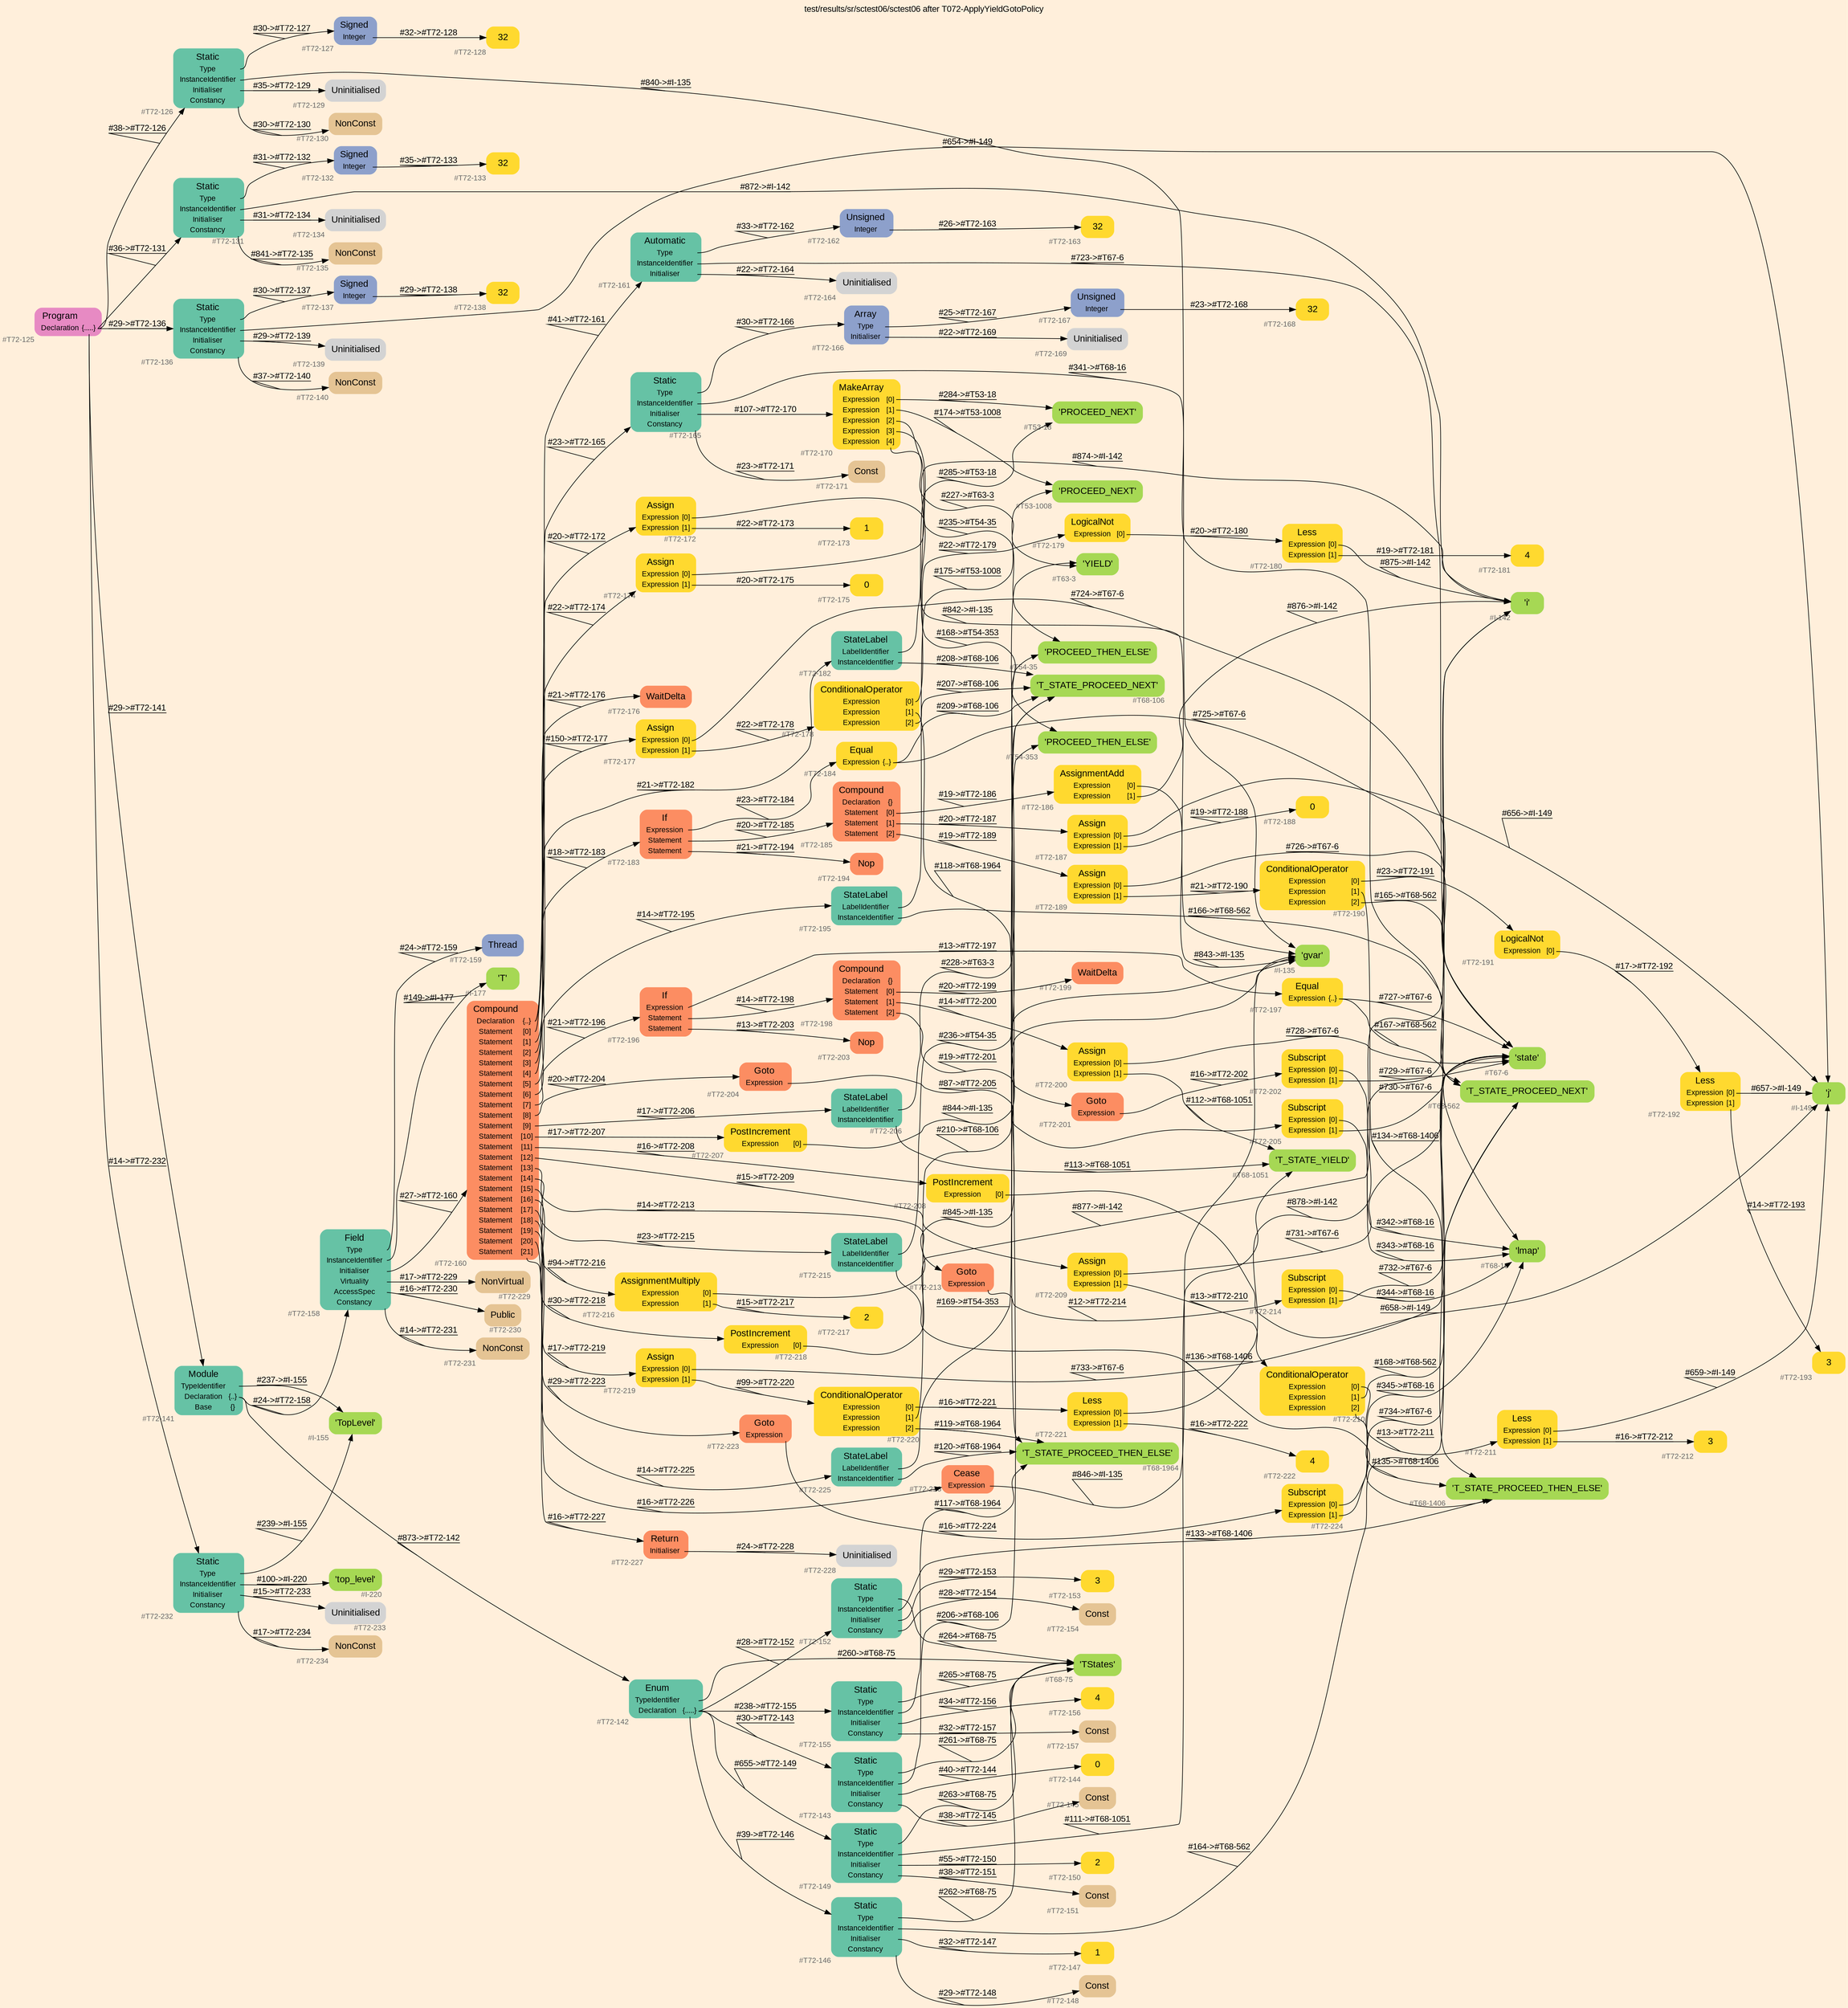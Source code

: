 digraph "test/results/sr/sctest06/sctest06 after T072-ApplyYieldGotoPolicy" {
label = "test/results/sr/sctest06/sctest06 after T072-ApplyYieldGotoPolicy"
labelloc = t
graph [
    rankdir = "LR"
    ranksep = 0.3
    bgcolor = antiquewhite1
    color = black
    fontcolor = black
    fontname = "Arial"
];
node [
    fontname = "Arial"
];
edge [
    fontname = "Arial"
];

// -------------------- node figure --------------------
// -------- block #T72-125 ----------
"#T72-125" [
    fillcolor = "/set28/4"
    xlabel = "#T72-125"
    fontsize = "12"
    fontcolor = grey40
    shape = "plaintext"
    label = <<TABLE BORDER="0" CELLBORDER="0" CELLSPACING="0">
     <TR><TD><FONT COLOR="black" POINT-SIZE="15">Program</FONT></TD></TR>
     <TR><TD><FONT COLOR="black" POINT-SIZE="12">Declaration</FONT></TD><TD PORT="port0"><FONT COLOR="black" POINT-SIZE="12">{.....}</FONT></TD></TR>
    </TABLE>>
    style = "rounded,filled"
];

// -------- block #T72-126 ----------
"#T72-126" [
    fillcolor = "/set28/1"
    xlabel = "#T72-126"
    fontsize = "12"
    fontcolor = grey40
    shape = "plaintext"
    label = <<TABLE BORDER="0" CELLBORDER="0" CELLSPACING="0">
     <TR><TD><FONT COLOR="black" POINT-SIZE="15">Static</FONT></TD></TR>
     <TR><TD><FONT COLOR="black" POINT-SIZE="12">Type</FONT></TD><TD PORT="port0"></TD></TR>
     <TR><TD><FONT COLOR="black" POINT-SIZE="12">InstanceIdentifier</FONT></TD><TD PORT="port1"></TD></TR>
     <TR><TD><FONT COLOR="black" POINT-SIZE="12">Initialiser</FONT></TD><TD PORT="port2"></TD></TR>
     <TR><TD><FONT COLOR="black" POINT-SIZE="12">Constancy</FONT></TD><TD PORT="port3"></TD></TR>
    </TABLE>>
    style = "rounded,filled"
];

// -------- block #T72-127 ----------
"#T72-127" [
    fillcolor = "/set28/3"
    xlabel = "#T72-127"
    fontsize = "12"
    fontcolor = grey40
    shape = "plaintext"
    label = <<TABLE BORDER="0" CELLBORDER="0" CELLSPACING="0">
     <TR><TD><FONT COLOR="black" POINT-SIZE="15">Signed</FONT></TD></TR>
     <TR><TD><FONT COLOR="black" POINT-SIZE="12">Integer</FONT></TD><TD PORT="port0"></TD></TR>
    </TABLE>>
    style = "rounded,filled"
];

// -------- block #T72-128 ----------
"#T72-128" [
    fillcolor = "/set28/6"
    xlabel = "#T72-128"
    fontsize = "12"
    fontcolor = grey40
    shape = "plaintext"
    label = <<TABLE BORDER="0" CELLBORDER="0" CELLSPACING="0">
     <TR><TD><FONT COLOR="black" POINT-SIZE="15">32</FONT></TD></TR>
    </TABLE>>
    style = "rounded,filled"
];

// -------- block #I-135 ----------
"#I-135" [
    fillcolor = "/set28/5"
    xlabel = "#I-135"
    fontsize = "12"
    fontcolor = grey40
    shape = "plaintext"
    label = <<TABLE BORDER="0" CELLBORDER="0" CELLSPACING="0">
     <TR><TD><FONT COLOR="black" POINT-SIZE="15">'gvar'</FONT></TD></TR>
    </TABLE>>
    style = "rounded,filled"
];

// -------- block #T72-129 ----------
"#T72-129" [
    xlabel = "#T72-129"
    fontsize = "12"
    fontcolor = grey40
    shape = "plaintext"
    label = <<TABLE BORDER="0" CELLBORDER="0" CELLSPACING="0">
     <TR><TD><FONT COLOR="black" POINT-SIZE="15">Uninitialised</FONT></TD></TR>
    </TABLE>>
    style = "rounded,filled"
];

// -------- block #T72-130 ----------
"#T72-130" [
    fillcolor = "/set28/7"
    xlabel = "#T72-130"
    fontsize = "12"
    fontcolor = grey40
    shape = "plaintext"
    label = <<TABLE BORDER="0" CELLBORDER="0" CELLSPACING="0">
     <TR><TD><FONT COLOR="black" POINT-SIZE="15">NonConst</FONT></TD></TR>
    </TABLE>>
    style = "rounded,filled"
];

// -------- block #T72-131 ----------
"#T72-131" [
    fillcolor = "/set28/1"
    xlabel = "#T72-131"
    fontsize = "12"
    fontcolor = grey40
    shape = "plaintext"
    label = <<TABLE BORDER="0" CELLBORDER="0" CELLSPACING="0">
     <TR><TD><FONT COLOR="black" POINT-SIZE="15">Static</FONT></TD></TR>
     <TR><TD><FONT COLOR="black" POINT-SIZE="12">Type</FONT></TD><TD PORT="port0"></TD></TR>
     <TR><TD><FONT COLOR="black" POINT-SIZE="12">InstanceIdentifier</FONT></TD><TD PORT="port1"></TD></TR>
     <TR><TD><FONT COLOR="black" POINT-SIZE="12">Initialiser</FONT></TD><TD PORT="port2"></TD></TR>
     <TR><TD><FONT COLOR="black" POINT-SIZE="12">Constancy</FONT></TD><TD PORT="port3"></TD></TR>
    </TABLE>>
    style = "rounded,filled"
];

// -------- block #T72-132 ----------
"#T72-132" [
    fillcolor = "/set28/3"
    xlabel = "#T72-132"
    fontsize = "12"
    fontcolor = grey40
    shape = "plaintext"
    label = <<TABLE BORDER="0" CELLBORDER="0" CELLSPACING="0">
     <TR><TD><FONT COLOR="black" POINT-SIZE="15">Signed</FONT></TD></TR>
     <TR><TD><FONT COLOR="black" POINT-SIZE="12">Integer</FONT></TD><TD PORT="port0"></TD></TR>
    </TABLE>>
    style = "rounded,filled"
];

// -------- block #T72-133 ----------
"#T72-133" [
    fillcolor = "/set28/6"
    xlabel = "#T72-133"
    fontsize = "12"
    fontcolor = grey40
    shape = "plaintext"
    label = <<TABLE BORDER="0" CELLBORDER="0" CELLSPACING="0">
     <TR><TD><FONT COLOR="black" POINT-SIZE="15">32</FONT></TD></TR>
    </TABLE>>
    style = "rounded,filled"
];

// -------- block #I-142 ----------
"#I-142" [
    fillcolor = "/set28/5"
    xlabel = "#I-142"
    fontsize = "12"
    fontcolor = grey40
    shape = "plaintext"
    label = <<TABLE BORDER="0" CELLBORDER="0" CELLSPACING="0">
     <TR><TD><FONT COLOR="black" POINT-SIZE="15">'i'</FONT></TD></TR>
    </TABLE>>
    style = "rounded,filled"
];

// -------- block #T72-134 ----------
"#T72-134" [
    xlabel = "#T72-134"
    fontsize = "12"
    fontcolor = grey40
    shape = "plaintext"
    label = <<TABLE BORDER="0" CELLBORDER="0" CELLSPACING="0">
     <TR><TD><FONT COLOR="black" POINT-SIZE="15">Uninitialised</FONT></TD></TR>
    </TABLE>>
    style = "rounded,filled"
];

// -------- block #T72-135 ----------
"#T72-135" [
    fillcolor = "/set28/7"
    xlabel = "#T72-135"
    fontsize = "12"
    fontcolor = grey40
    shape = "plaintext"
    label = <<TABLE BORDER="0" CELLBORDER="0" CELLSPACING="0">
     <TR><TD><FONT COLOR="black" POINT-SIZE="15">NonConst</FONT></TD></TR>
    </TABLE>>
    style = "rounded,filled"
];

// -------- block #T72-136 ----------
"#T72-136" [
    fillcolor = "/set28/1"
    xlabel = "#T72-136"
    fontsize = "12"
    fontcolor = grey40
    shape = "plaintext"
    label = <<TABLE BORDER="0" CELLBORDER="0" CELLSPACING="0">
     <TR><TD><FONT COLOR="black" POINT-SIZE="15">Static</FONT></TD></TR>
     <TR><TD><FONT COLOR="black" POINT-SIZE="12">Type</FONT></TD><TD PORT="port0"></TD></TR>
     <TR><TD><FONT COLOR="black" POINT-SIZE="12">InstanceIdentifier</FONT></TD><TD PORT="port1"></TD></TR>
     <TR><TD><FONT COLOR="black" POINT-SIZE="12">Initialiser</FONT></TD><TD PORT="port2"></TD></TR>
     <TR><TD><FONT COLOR="black" POINT-SIZE="12">Constancy</FONT></TD><TD PORT="port3"></TD></TR>
    </TABLE>>
    style = "rounded,filled"
];

// -------- block #T72-137 ----------
"#T72-137" [
    fillcolor = "/set28/3"
    xlabel = "#T72-137"
    fontsize = "12"
    fontcolor = grey40
    shape = "plaintext"
    label = <<TABLE BORDER="0" CELLBORDER="0" CELLSPACING="0">
     <TR><TD><FONT COLOR="black" POINT-SIZE="15">Signed</FONT></TD></TR>
     <TR><TD><FONT COLOR="black" POINT-SIZE="12">Integer</FONT></TD><TD PORT="port0"></TD></TR>
    </TABLE>>
    style = "rounded,filled"
];

// -------- block #T72-138 ----------
"#T72-138" [
    fillcolor = "/set28/6"
    xlabel = "#T72-138"
    fontsize = "12"
    fontcolor = grey40
    shape = "plaintext"
    label = <<TABLE BORDER="0" CELLBORDER="0" CELLSPACING="0">
     <TR><TD><FONT COLOR="black" POINT-SIZE="15">32</FONT></TD></TR>
    </TABLE>>
    style = "rounded,filled"
];

// -------- block #I-149 ----------
"#I-149" [
    fillcolor = "/set28/5"
    xlabel = "#I-149"
    fontsize = "12"
    fontcolor = grey40
    shape = "plaintext"
    label = <<TABLE BORDER="0" CELLBORDER="0" CELLSPACING="0">
     <TR><TD><FONT COLOR="black" POINT-SIZE="15">'j'</FONT></TD></TR>
    </TABLE>>
    style = "rounded,filled"
];

// -------- block #T72-139 ----------
"#T72-139" [
    xlabel = "#T72-139"
    fontsize = "12"
    fontcolor = grey40
    shape = "plaintext"
    label = <<TABLE BORDER="0" CELLBORDER="0" CELLSPACING="0">
     <TR><TD><FONT COLOR="black" POINT-SIZE="15">Uninitialised</FONT></TD></TR>
    </TABLE>>
    style = "rounded,filled"
];

// -------- block #T72-140 ----------
"#T72-140" [
    fillcolor = "/set28/7"
    xlabel = "#T72-140"
    fontsize = "12"
    fontcolor = grey40
    shape = "plaintext"
    label = <<TABLE BORDER="0" CELLBORDER="0" CELLSPACING="0">
     <TR><TD><FONT COLOR="black" POINT-SIZE="15">NonConst</FONT></TD></TR>
    </TABLE>>
    style = "rounded,filled"
];

// -------- block #T72-141 ----------
"#T72-141" [
    fillcolor = "/set28/1"
    xlabel = "#T72-141"
    fontsize = "12"
    fontcolor = grey40
    shape = "plaintext"
    label = <<TABLE BORDER="0" CELLBORDER="0" CELLSPACING="0">
     <TR><TD><FONT COLOR="black" POINT-SIZE="15">Module</FONT></TD></TR>
     <TR><TD><FONT COLOR="black" POINT-SIZE="12">TypeIdentifier</FONT></TD><TD PORT="port0"></TD></TR>
     <TR><TD><FONT COLOR="black" POINT-SIZE="12">Declaration</FONT></TD><TD PORT="port1"><FONT COLOR="black" POINT-SIZE="12">{..}</FONT></TD></TR>
     <TR><TD><FONT COLOR="black" POINT-SIZE="12">Base</FONT></TD><TD PORT="port2"><FONT COLOR="black" POINT-SIZE="12">{}</FONT></TD></TR>
    </TABLE>>
    style = "rounded,filled"
];

// -------- block #I-155 ----------
"#I-155" [
    fillcolor = "/set28/5"
    xlabel = "#I-155"
    fontsize = "12"
    fontcolor = grey40
    shape = "plaintext"
    label = <<TABLE BORDER="0" CELLBORDER="0" CELLSPACING="0">
     <TR><TD><FONT COLOR="black" POINT-SIZE="15">'TopLevel'</FONT></TD></TR>
    </TABLE>>
    style = "rounded,filled"
];

// -------- block #T72-142 ----------
"#T72-142" [
    fillcolor = "/set28/1"
    xlabel = "#T72-142"
    fontsize = "12"
    fontcolor = grey40
    shape = "plaintext"
    label = <<TABLE BORDER="0" CELLBORDER="0" CELLSPACING="0">
     <TR><TD><FONT COLOR="black" POINT-SIZE="15">Enum</FONT></TD></TR>
     <TR><TD><FONT COLOR="black" POINT-SIZE="12">TypeIdentifier</FONT></TD><TD PORT="port0"></TD></TR>
     <TR><TD><FONT COLOR="black" POINT-SIZE="12">Declaration</FONT></TD><TD PORT="port1"><FONT COLOR="black" POINT-SIZE="12">{.....}</FONT></TD></TR>
    </TABLE>>
    style = "rounded,filled"
];

// -------- block #T68-75 ----------
"#T68-75" [
    fillcolor = "/set28/5"
    xlabel = "#T68-75"
    fontsize = "12"
    fontcolor = grey40
    shape = "plaintext"
    label = <<TABLE BORDER="0" CELLBORDER="0" CELLSPACING="0">
     <TR><TD><FONT COLOR="black" POINT-SIZE="15">'TStates'</FONT></TD></TR>
    </TABLE>>
    style = "rounded,filled"
];

// -------- block #T72-143 ----------
"#T72-143" [
    fillcolor = "/set28/1"
    xlabel = "#T72-143"
    fontsize = "12"
    fontcolor = grey40
    shape = "plaintext"
    label = <<TABLE BORDER="0" CELLBORDER="0" CELLSPACING="0">
     <TR><TD><FONT COLOR="black" POINT-SIZE="15">Static</FONT></TD></TR>
     <TR><TD><FONT COLOR="black" POINT-SIZE="12">Type</FONT></TD><TD PORT="port0"></TD></TR>
     <TR><TD><FONT COLOR="black" POINT-SIZE="12">InstanceIdentifier</FONT></TD><TD PORT="port1"></TD></TR>
     <TR><TD><FONT COLOR="black" POINT-SIZE="12">Initialiser</FONT></TD><TD PORT="port2"></TD></TR>
     <TR><TD><FONT COLOR="black" POINT-SIZE="12">Constancy</FONT></TD><TD PORT="port3"></TD></TR>
    </TABLE>>
    style = "rounded,filled"
];

// -------- block #T68-106 ----------
"#T68-106" [
    fillcolor = "/set28/5"
    xlabel = "#T68-106"
    fontsize = "12"
    fontcolor = grey40
    shape = "plaintext"
    label = <<TABLE BORDER="0" CELLBORDER="0" CELLSPACING="0">
     <TR><TD><FONT COLOR="black" POINT-SIZE="15">'T_STATE_PROCEED_NEXT'</FONT></TD></TR>
    </TABLE>>
    style = "rounded,filled"
];

// -------- block #T72-144 ----------
"#T72-144" [
    fillcolor = "/set28/6"
    xlabel = "#T72-144"
    fontsize = "12"
    fontcolor = grey40
    shape = "plaintext"
    label = <<TABLE BORDER="0" CELLBORDER="0" CELLSPACING="0">
     <TR><TD><FONT COLOR="black" POINT-SIZE="15">0</FONT></TD></TR>
    </TABLE>>
    style = "rounded,filled"
];

// -------- block #T72-145 ----------
"#T72-145" [
    fillcolor = "/set28/7"
    xlabel = "#T72-145"
    fontsize = "12"
    fontcolor = grey40
    shape = "plaintext"
    label = <<TABLE BORDER="0" CELLBORDER="0" CELLSPACING="0">
     <TR><TD><FONT COLOR="black" POINT-SIZE="15">Const</FONT></TD></TR>
    </TABLE>>
    style = "rounded,filled"
];

// -------- block #T72-146 ----------
"#T72-146" [
    fillcolor = "/set28/1"
    xlabel = "#T72-146"
    fontsize = "12"
    fontcolor = grey40
    shape = "plaintext"
    label = <<TABLE BORDER="0" CELLBORDER="0" CELLSPACING="0">
     <TR><TD><FONT COLOR="black" POINT-SIZE="15">Static</FONT></TD></TR>
     <TR><TD><FONT COLOR="black" POINT-SIZE="12">Type</FONT></TD><TD PORT="port0"></TD></TR>
     <TR><TD><FONT COLOR="black" POINT-SIZE="12">InstanceIdentifier</FONT></TD><TD PORT="port1"></TD></TR>
     <TR><TD><FONT COLOR="black" POINT-SIZE="12">Initialiser</FONT></TD><TD PORT="port2"></TD></TR>
     <TR><TD><FONT COLOR="black" POINT-SIZE="12">Constancy</FONT></TD><TD PORT="port3"></TD></TR>
    </TABLE>>
    style = "rounded,filled"
];

// -------- block #T68-562 ----------
"#T68-562" [
    fillcolor = "/set28/5"
    xlabel = "#T68-562"
    fontsize = "12"
    fontcolor = grey40
    shape = "plaintext"
    label = <<TABLE BORDER="0" CELLBORDER="0" CELLSPACING="0">
     <TR><TD><FONT COLOR="black" POINT-SIZE="15">'T_STATE_PROCEED_NEXT'</FONT></TD></TR>
    </TABLE>>
    style = "rounded,filled"
];

// -------- block #T72-147 ----------
"#T72-147" [
    fillcolor = "/set28/6"
    xlabel = "#T72-147"
    fontsize = "12"
    fontcolor = grey40
    shape = "plaintext"
    label = <<TABLE BORDER="0" CELLBORDER="0" CELLSPACING="0">
     <TR><TD><FONT COLOR="black" POINT-SIZE="15">1</FONT></TD></TR>
    </TABLE>>
    style = "rounded,filled"
];

// -------- block #T72-148 ----------
"#T72-148" [
    fillcolor = "/set28/7"
    xlabel = "#T72-148"
    fontsize = "12"
    fontcolor = grey40
    shape = "plaintext"
    label = <<TABLE BORDER="0" CELLBORDER="0" CELLSPACING="0">
     <TR><TD><FONT COLOR="black" POINT-SIZE="15">Const</FONT></TD></TR>
    </TABLE>>
    style = "rounded,filled"
];

// -------- block #T72-149 ----------
"#T72-149" [
    fillcolor = "/set28/1"
    xlabel = "#T72-149"
    fontsize = "12"
    fontcolor = grey40
    shape = "plaintext"
    label = <<TABLE BORDER="0" CELLBORDER="0" CELLSPACING="0">
     <TR><TD><FONT COLOR="black" POINT-SIZE="15">Static</FONT></TD></TR>
     <TR><TD><FONT COLOR="black" POINT-SIZE="12">Type</FONT></TD><TD PORT="port0"></TD></TR>
     <TR><TD><FONT COLOR="black" POINT-SIZE="12">InstanceIdentifier</FONT></TD><TD PORT="port1"></TD></TR>
     <TR><TD><FONT COLOR="black" POINT-SIZE="12">Initialiser</FONT></TD><TD PORT="port2"></TD></TR>
     <TR><TD><FONT COLOR="black" POINT-SIZE="12">Constancy</FONT></TD><TD PORT="port3"></TD></TR>
    </TABLE>>
    style = "rounded,filled"
];

// -------- block #T68-1051 ----------
"#T68-1051" [
    fillcolor = "/set28/5"
    xlabel = "#T68-1051"
    fontsize = "12"
    fontcolor = grey40
    shape = "plaintext"
    label = <<TABLE BORDER="0" CELLBORDER="0" CELLSPACING="0">
     <TR><TD><FONT COLOR="black" POINT-SIZE="15">'T_STATE_YIELD'</FONT></TD></TR>
    </TABLE>>
    style = "rounded,filled"
];

// -------- block #T72-150 ----------
"#T72-150" [
    fillcolor = "/set28/6"
    xlabel = "#T72-150"
    fontsize = "12"
    fontcolor = grey40
    shape = "plaintext"
    label = <<TABLE BORDER="0" CELLBORDER="0" CELLSPACING="0">
     <TR><TD><FONT COLOR="black" POINT-SIZE="15">2</FONT></TD></TR>
    </TABLE>>
    style = "rounded,filled"
];

// -------- block #T72-151 ----------
"#T72-151" [
    fillcolor = "/set28/7"
    xlabel = "#T72-151"
    fontsize = "12"
    fontcolor = grey40
    shape = "plaintext"
    label = <<TABLE BORDER="0" CELLBORDER="0" CELLSPACING="0">
     <TR><TD><FONT COLOR="black" POINT-SIZE="15">Const</FONT></TD></TR>
    </TABLE>>
    style = "rounded,filled"
];

// -------- block #T72-152 ----------
"#T72-152" [
    fillcolor = "/set28/1"
    xlabel = "#T72-152"
    fontsize = "12"
    fontcolor = grey40
    shape = "plaintext"
    label = <<TABLE BORDER="0" CELLBORDER="0" CELLSPACING="0">
     <TR><TD><FONT COLOR="black" POINT-SIZE="15">Static</FONT></TD></TR>
     <TR><TD><FONT COLOR="black" POINT-SIZE="12">Type</FONT></TD><TD PORT="port0"></TD></TR>
     <TR><TD><FONT COLOR="black" POINT-SIZE="12">InstanceIdentifier</FONT></TD><TD PORT="port1"></TD></TR>
     <TR><TD><FONT COLOR="black" POINT-SIZE="12">Initialiser</FONT></TD><TD PORT="port2"></TD></TR>
     <TR><TD><FONT COLOR="black" POINT-SIZE="12">Constancy</FONT></TD><TD PORT="port3"></TD></TR>
    </TABLE>>
    style = "rounded,filled"
];

// -------- block #T68-1406 ----------
"#T68-1406" [
    fillcolor = "/set28/5"
    xlabel = "#T68-1406"
    fontsize = "12"
    fontcolor = grey40
    shape = "plaintext"
    label = <<TABLE BORDER="0" CELLBORDER="0" CELLSPACING="0">
     <TR><TD><FONT COLOR="black" POINT-SIZE="15">'T_STATE_PROCEED_THEN_ELSE'</FONT></TD></TR>
    </TABLE>>
    style = "rounded,filled"
];

// -------- block #T72-153 ----------
"#T72-153" [
    fillcolor = "/set28/6"
    xlabel = "#T72-153"
    fontsize = "12"
    fontcolor = grey40
    shape = "plaintext"
    label = <<TABLE BORDER="0" CELLBORDER="0" CELLSPACING="0">
     <TR><TD><FONT COLOR="black" POINT-SIZE="15">3</FONT></TD></TR>
    </TABLE>>
    style = "rounded,filled"
];

// -------- block #T72-154 ----------
"#T72-154" [
    fillcolor = "/set28/7"
    xlabel = "#T72-154"
    fontsize = "12"
    fontcolor = grey40
    shape = "plaintext"
    label = <<TABLE BORDER="0" CELLBORDER="0" CELLSPACING="0">
     <TR><TD><FONT COLOR="black" POINT-SIZE="15">Const</FONT></TD></TR>
    </TABLE>>
    style = "rounded,filled"
];

// -------- block #T72-155 ----------
"#T72-155" [
    fillcolor = "/set28/1"
    xlabel = "#T72-155"
    fontsize = "12"
    fontcolor = grey40
    shape = "plaintext"
    label = <<TABLE BORDER="0" CELLBORDER="0" CELLSPACING="0">
     <TR><TD><FONT COLOR="black" POINT-SIZE="15">Static</FONT></TD></TR>
     <TR><TD><FONT COLOR="black" POINT-SIZE="12">Type</FONT></TD><TD PORT="port0"></TD></TR>
     <TR><TD><FONT COLOR="black" POINT-SIZE="12">InstanceIdentifier</FONT></TD><TD PORT="port1"></TD></TR>
     <TR><TD><FONT COLOR="black" POINT-SIZE="12">Initialiser</FONT></TD><TD PORT="port2"></TD></TR>
     <TR><TD><FONT COLOR="black" POINT-SIZE="12">Constancy</FONT></TD><TD PORT="port3"></TD></TR>
    </TABLE>>
    style = "rounded,filled"
];

// -------- block #T68-1964 ----------
"#T68-1964" [
    fillcolor = "/set28/5"
    xlabel = "#T68-1964"
    fontsize = "12"
    fontcolor = grey40
    shape = "plaintext"
    label = <<TABLE BORDER="0" CELLBORDER="0" CELLSPACING="0">
     <TR><TD><FONT COLOR="black" POINT-SIZE="15">'T_STATE_PROCEED_THEN_ELSE'</FONT></TD></TR>
    </TABLE>>
    style = "rounded,filled"
];

// -------- block #T72-156 ----------
"#T72-156" [
    fillcolor = "/set28/6"
    xlabel = "#T72-156"
    fontsize = "12"
    fontcolor = grey40
    shape = "plaintext"
    label = <<TABLE BORDER="0" CELLBORDER="0" CELLSPACING="0">
     <TR><TD><FONT COLOR="black" POINT-SIZE="15">4</FONT></TD></TR>
    </TABLE>>
    style = "rounded,filled"
];

// -------- block #T72-157 ----------
"#T72-157" [
    fillcolor = "/set28/7"
    xlabel = "#T72-157"
    fontsize = "12"
    fontcolor = grey40
    shape = "plaintext"
    label = <<TABLE BORDER="0" CELLBORDER="0" CELLSPACING="0">
     <TR><TD><FONT COLOR="black" POINT-SIZE="15">Const</FONT></TD></TR>
    </TABLE>>
    style = "rounded,filled"
];

// -------- block #T72-158 ----------
"#T72-158" [
    fillcolor = "/set28/1"
    xlabel = "#T72-158"
    fontsize = "12"
    fontcolor = grey40
    shape = "plaintext"
    label = <<TABLE BORDER="0" CELLBORDER="0" CELLSPACING="0">
     <TR><TD><FONT COLOR="black" POINT-SIZE="15">Field</FONT></TD></TR>
     <TR><TD><FONT COLOR="black" POINT-SIZE="12">Type</FONT></TD><TD PORT="port0"></TD></TR>
     <TR><TD><FONT COLOR="black" POINT-SIZE="12">InstanceIdentifier</FONT></TD><TD PORT="port1"></TD></TR>
     <TR><TD><FONT COLOR="black" POINT-SIZE="12">Initialiser</FONT></TD><TD PORT="port2"></TD></TR>
     <TR><TD><FONT COLOR="black" POINT-SIZE="12">Virtuality</FONT></TD><TD PORT="port3"></TD></TR>
     <TR><TD><FONT COLOR="black" POINT-SIZE="12">AccessSpec</FONT></TD><TD PORT="port4"></TD></TR>
     <TR><TD><FONT COLOR="black" POINT-SIZE="12">Constancy</FONT></TD><TD PORT="port5"></TD></TR>
    </TABLE>>
    style = "rounded,filled"
];

// -------- block #T72-159 ----------
"#T72-159" [
    fillcolor = "/set28/3"
    xlabel = "#T72-159"
    fontsize = "12"
    fontcolor = grey40
    shape = "plaintext"
    label = <<TABLE BORDER="0" CELLBORDER="0" CELLSPACING="0">
     <TR><TD><FONT COLOR="black" POINT-SIZE="15">Thread</FONT></TD></TR>
    </TABLE>>
    style = "rounded,filled"
];

// -------- block #I-177 ----------
"#I-177" [
    fillcolor = "/set28/5"
    xlabel = "#I-177"
    fontsize = "12"
    fontcolor = grey40
    shape = "plaintext"
    label = <<TABLE BORDER="0" CELLBORDER="0" CELLSPACING="0">
     <TR><TD><FONT COLOR="black" POINT-SIZE="15">'T'</FONT></TD></TR>
    </TABLE>>
    style = "rounded,filled"
];

// -------- block #T72-160 ----------
"#T72-160" [
    fillcolor = "/set28/2"
    xlabel = "#T72-160"
    fontsize = "12"
    fontcolor = grey40
    shape = "plaintext"
    label = <<TABLE BORDER="0" CELLBORDER="0" CELLSPACING="0">
     <TR><TD><FONT COLOR="black" POINT-SIZE="15">Compound</FONT></TD></TR>
     <TR><TD><FONT COLOR="black" POINT-SIZE="12">Declaration</FONT></TD><TD PORT="port0"><FONT COLOR="black" POINT-SIZE="12">{..}</FONT></TD></TR>
     <TR><TD><FONT COLOR="black" POINT-SIZE="12">Statement</FONT></TD><TD PORT="port1"><FONT COLOR="black" POINT-SIZE="12">[0]</FONT></TD></TR>
     <TR><TD><FONT COLOR="black" POINT-SIZE="12">Statement</FONT></TD><TD PORT="port2"><FONT COLOR="black" POINT-SIZE="12">[1]</FONT></TD></TR>
     <TR><TD><FONT COLOR="black" POINT-SIZE="12">Statement</FONT></TD><TD PORT="port3"><FONT COLOR="black" POINT-SIZE="12">[2]</FONT></TD></TR>
     <TR><TD><FONT COLOR="black" POINT-SIZE="12">Statement</FONT></TD><TD PORT="port4"><FONT COLOR="black" POINT-SIZE="12">[3]</FONT></TD></TR>
     <TR><TD><FONT COLOR="black" POINT-SIZE="12">Statement</FONT></TD><TD PORT="port5"><FONT COLOR="black" POINT-SIZE="12">[4]</FONT></TD></TR>
     <TR><TD><FONT COLOR="black" POINT-SIZE="12">Statement</FONT></TD><TD PORT="port6"><FONT COLOR="black" POINT-SIZE="12">[5]</FONT></TD></TR>
     <TR><TD><FONT COLOR="black" POINT-SIZE="12">Statement</FONT></TD><TD PORT="port7"><FONT COLOR="black" POINT-SIZE="12">[6]</FONT></TD></TR>
     <TR><TD><FONT COLOR="black" POINT-SIZE="12">Statement</FONT></TD><TD PORT="port8"><FONT COLOR="black" POINT-SIZE="12">[7]</FONT></TD></TR>
     <TR><TD><FONT COLOR="black" POINT-SIZE="12">Statement</FONT></TD><TD PORT="port9"><FONT COLOR="black" POINT-SIZE="12">[8]</FONT></TD></TR>
     <TR><TD><FONT COLOR="black" POINT-SIZE="12">Statement</FONT></TD><TD PORT="port10"><FONT COLOR="black" POINT-SIZE="12">[9]</FONT></TD></TR>
     <TR><TD><FONT COLOR="black" POINT-SIZE="12">Statement</FONT></TD><TD PORT="port11"><FONT COLOR="black" POINT-SIZE="12">[10]</FONT></TD></TR>
     <TR><TD><FONT COLOR="black" POINT-SIZE="12">Statement</FONT></TD><TD PORT="port12"><FONT COLOR="black" POINT-SIZE="12">[11]</FONT></TD></TR>
     <TR><TD><FONT COLOR="black" POINT-SIZE="12">Statement</FONT></TD><TD PORT="port13"><FONT COLOR="black" POINT-SIZE="12">[12]</FONT></TD></TR>
     <TR><TD><FONT COLOR="black" POINT-SIZE="12">Statement</FONT></TD><TD PORT="port14"><FONT COLOR="black" POINT-SIZE="12">[13]</FONT></TD></TR>
     <TR><TD><FONT COLOR="black" POINT-SIZE="12">Statement</FONT></TD><TD PORT="port15"><FONT COLOR="black" POINT-SIZE="12">[14]</FONT></TD></TR>
     <TR><TD><FONT COLOR="black" POINT-SIZE="12">Statement</FONT></TD><TD PORT="port16"><FONT COLOR="black" POINT-SIZE="12">[15]</FONT></TD></TR>
     <TR><TD><FONT COLOR="black" POINT-SIZE="12">Statement</FONT></TD><TD PORT="port17"><FONT COLOR="black" POINT-SIZE="12">[16]</FONT></TD></TR>
     <TR><TD><FONT COLOR="black" POINT-SIZE="12">Statement</FONT></TD><TD PORT="port18"><FONT COLOR="black" POINT-SIZE="12">[17]</FONT></TD></TR>
     <TR><TD><FONT COLOR="black" POINT-SIZE="12">Statement</FONT></TD><TD PORT="port19"><FONT COLOR="black" POINT-SIZE="12">[18]</FONT></TD></TR>
     <TR><TD><FONT COLOR="black" POINT-SIZE="12">Statement</FONT></TD><TD PORT="port20"><FONT COLOR="black" POINT-SIZE="12">[19]</FONT></TD></TR>
     <TR><TD><FONT COLOR="black" POINT-SIZE="12">Statement</FONT></TD><TD PORT="port21"><FONT COLOR="black" POINT-SIZE="12">[20]</FONT></TD></TR>
     <TR><TD><FONT COLOR="black" POINT-SIZE="12">Statement</FONT></TD><TD PORT="port22"><FONT COLOR="black" POINT-SIZE="12">[21]</FONT></TD></TR>
    </TABLE>>
    style = "rounded,filled"
];

// -------- block #T72-161 ----------
"#T72-161" [
    fillcolor = "/set28/1"
    xlabel = "#T72-161"
    fontsize = "12"
    fontcolor = grey40
    shape = "plaintext"
    label = <<TABLE BORDER="0" CELLBORDER="0" CELLSPACING="0">
     <TR><TD><FONT COLOR="black" POINT-SIZE="15">Automatic</FONT></TD></TR>
     <TR><TD><FONT COLOR="black" POINT-SIZE="12">Type</FONT></TD><TD PORT="port0"></TD></TR>
     <TR><TD><FONT COLOR="black" POINT-SIZE="12">InstanceIdentifier</FONT></TD><TD PORT="port1"></TD></TR>
     <TR><TD><FONT COLOR="black" POINT-SIZE="12">Initialiser</FONT></TD><TD PORT="port2"></TD></TR>
    </TABLE>>
    style = "rounded,filled"
];

// -------- block #T72-162 ----------
"#T72-162" [
    fillcolor = "/set28/3"
    xlabel = "#T72-162"
    fontsize = "12"
    fontcolor = grey40
    shape = "plaintext"
    label = <<TABLE BORDER="0" CELLBORDER="0" CELLSPACING="0">
     <TR><TD><FONT COLOR="black" POINT-SIZE="15">Unsigned</FONT></TD></TR>
     <TR><TD><FONT COLOR="black" POINT-SIZE="12">Integer</FONT></TD><TD PORT="port0"></TD></TR>
    </TABLE>>
    style = "rounded,filled"
];

// -------- block #T72-163 ----------
"#T72-163" [
    fillcolor = "/set28/6"
    xlabel = "#T72-163"
    fontsize = "12"
    fontcolor = grey40
    shape = "plaintext"
    label = <<TABLE BORDER="0" CELLBORDER="0" CELLSPACING="0">
     <TR><TD><FONT COLOR="black" POINT-SIZE="15">32</FONT></TD></TR>
    </TABLE>>
    style = "rounded,filled"
];

// -------- block #T67-6 ----------
"#T67-6" [
    fillcolor = "/set28/5"
    xlabel = "#T67-6"
    fontsize = "12"
    fontcolor = grey40
    shape = "plaintext"
    label = <<TABLE BORDER="0" CELLBORDER="0" CELLSPACING="0">
     <TR><TD><FONT COLOR="black" POINT-SIZE="15">'state'</FONT></TD></TR>
    </TABLE>>
    style = "rounded,filled"
];

// -------- block #T72-164 ----------
"#T72-164" [
    xlabel = "#T72-164"
    fontsize = "12"
    fontcolor = grey40
    shape = "plaintext"
    label = <<TABLE BORDER="0" CELLBORDER="0" CELLSPACING="0">
     <TR><TD><FONT COLOR="black" POINT-SIZE="15">Uninitialised</FONT></TD></TR>
    </TABLE>>
    style = "rounded,filled"
];

// -------- block #T72-165 ----------
"#T72-165" [
    fillcolor = "/set28/1"
    xlabel = "#T72-165"
    fontsize = "12"
    fontcolor = grey40
    shape = "plaintext"
    label = <<TABLE BORDER="0" CELLBORDER="0" CELLSPACING="0">
     <TR><TD><FONT COLOR="black" POINT-SIZE="15">Static</FONT></TD></TR>
     <TR><TD><FONT COLOR="black" POINT-SIZE="12">Type</FONT></TD><TD PORT="port0"></TD></TR>
     <TR><TD><FONT COLOR="black" POINT-SIZE="12">InstanceIdentifier</FONT></TD><TD PORT="port1"></TD></TR>
     <TR><TD><FONT COLOR="black" POINT-SIZE="12">Initialiser</FONT></TD><TD PORT="port2"></TD></TR>
     <TR><TD><FONT COLOR="black" POINT-SIZE="12">Constancy</FONT></TD><TD PORT="port3"></TD></TR>
    </TABLE>>
    style = "rounded,filled"
];

// -------- block #T72-166 ----------
"#T72-166" [
    fillcolor = "/set28/3"
    xlabel = "#T72-166"
    fontsize = "12"
    fontcolor = grey40
    shape = "plaintext"
    label = <<TABLE BORDER="0" CELLBORDER="0" CELLSPACING="0">
     <TR><TD><FONT COLOR="black" POINT-SIZE="15">Array</FONT></TD></TR>
     <TR><TD><FONT COLOR="black" POINT-SIZE="12">Type</FONT></TD><TD PORT="port0"></TD></TR>
     <TR><TD><FONT COLOR="black" POINT-SIZE="12">Initialiser</FONT></TD><TD PORT="port1"></TD></TR>
    </TABLE>>
    style = "rounded,filled"
];

// -------- block #T72-167 ----------
"#T72-167" [
    fillcolor = "/set28/3"
    xlabel = "#T72-167"
    fontsize = "12"
    fontcolor = grey40
    shape = "plaintext"
    label = <<TABLE BORDER="0" CELLBORDER="0" CELLSPACING="0">
     <TR><TD><FONT COLOR="black" POINT-SIZE="15">Unsigned</FONT></TD></TR>
     <TR><TD><FONT COLOR="black" POINT-SIZE="12">Integer</FONT></TD><TD PORT="port0"></TD></TR>
    </TABLE>>
    style = "rounded,filled"
];

// -------- block #T72-168 ----------
"#T72-168" [
    fillcolor = "/set28/6"
    xlabel = "#T72-168"
    fontsize = "12"
    fontcolor = grey40
    shape = "plaintext"
    label = <<TABLE BORDER="0" CELLBORDER="0" CELLSPACING="0">
     <TR><TD><FONT COLOR="black" POINT-SIZE="15">32</FONT></TD></TR>
    </TABLE>>
    style = "rounded,filled"
];

// -------- block #T72-169 ----------
"#T72-169" [
    xlabel = "#T72-169"
    fontsize = "12"
    fontcolor = grey40
    shape = "plaintext"
    label = <<TABLE BORDER="0" CELLBORDER="0" CELLSPACING="0">
     <TR><TD><FONT COLOR="black" POINT-SIZE="15">Uninitialised</FONT></TD></TR>
    </TABLE>>
    style = "rounded,filled"
];

// -------- block #T68-16 ----------
"#T68-16" [
    fillcolor = "/set28/5"
    xlabel = "#T68-16"
    fontsize = "12"
    fontcolor = grey40
    shape = "plaintext"
    label = <<TABLE BORDER="0" CELLBORDER="0" CELLSPACING="0">
     <TR><TD><FONT COLOR="black" POINT-SIZE="15">'lmap'</FONT></TD></TR>
    </TABLE>>
    style = "rounded,filled"
];

// -------- block #T72-170 ----------
"#T72-170" [
    fillcolor = "/set28/6"
    xlabel = "#T72-170"
    fontsize = "12"
    fontcolor = grey40
    shape = "plaintext"
    label = <<TABLE BORDER="0" CELLBORDER="0" CELLSPACING="0">
     <TR><TD><FONT COLOR="black" POINT-SIZE="15">MakeArray</FONT></TD></TR>
     <TR><TD><FONT COLOR="black" POINT-SIZE="12">Expression</FONT></TD><TD PORT="port0"><FONT COLOR="black" POINT-SIZE="12">[0]</FONT></TD></TR>
     <TR><TD><FONT COLOR="black" POINT-SIZE="12">Expression</FONT></TD><TD PORT="port1"><FONT COLOR="black" POINT-SIZE="12">[1]</FONT></TD></TR>
     <TR><TD><FONT COLOR="black" POINT-SIZE="12">Expression</FONT></TD><TD PORT="port2"><FONT COLOR="black" POINT-SIZE="12">[2]</FONT></TD></TR>
     <TR><TD><FONT COLOR="black" POINT-SIZE="12">Expression</FONT></TD><TD PORT="port3"><FONT COLOR="black" POINT-SIZE="12">[3]</FONT></TD></TR>
     <TR><TD><FONT COLOR="black" POINT-SIZE="12">Expression</FONT></TD><TD PORT="port4"><FONT COLOR="black" POINT-SIZE="12">[4]</FONT></TD></TR>
    </TABLE>>
    style = "rounded,filled"
];

// -------- block #T53-18 ----------
"#T53-18" [
    fillcolor = "/set28/5"
    xlabel = "#T53-18"
    fontsize = "12"
    fontcolor = grey40
    shape = "plaintext"
    label = <<TABLE BORDER="0" CELLBORDER="0" CELLSPACING="0">
     <TR><TD><FONT COLOR="black" POINT-SIZE="15">'PROCEED_NEXT'</FONT></TD></TR>
    </TABLE>>
    style = "rounded,filled"
];

// -------- block #T53-1008 ----------
"#T53-1008" [
    fillcolor = "/set28/5"
    xlabel = "#T53-1008"
    fontsize = "12"
    fontcolor = grey40
    shape = "plaintext"
    label = <<TABLE BORDER="0" CELLBORDER="0" CELLSPACING="0">
     <TR><TD><FONT COLOR="black" POINT-SIZE="15">'PROCEED_NEXT'</FONT></TD></TR>
    </TABLE>>
    style = "rounded,filled"
];

// -------- block #T63-3 ----------
"#T63-3" [
    fillcolor = "/set28/5"
    xlabel = "#T63-3"
    fontsize = "12"
    fontcolor = grey40
    shape = "plaintext"
    label = <<TABLE BORDER="0" CELLBORDER="0" CELLSPACING="0">
     <TR><TD><FONT COLOR="black" POINT-SIZE="15">'YIELD'</FONT></TD></TR>
    </TABLE>>
    style = "rounded,filled"
];

// -------- block #T54-35 ----------
"#T54-35" [
    fillcolor = "/set28/5"
    xlabel = "#T54-35"
    fontsize = "12"
    fontcolor = grey40
    shape = "plaintext"
    label = <<TABLE BORDER="0" CELLBORDER="0" CELLSPACING="0">
     <TR><TD><FONT COLOR="black" POINT-SIZE="15">'PROCEED_THEN_ELSE'</FONT></TD></TR>
    </TABLE>>
    style = "rounded,filled"
];

// -------- block #T54-353 ----------
"#T54-353" [
    fillcolor = "/set28/5"
    xlabel = "#T54-353"
    fontsize = "12"
    fontcolor = grey40
    shape = "plaintext"
    label = <<TABLE BORDER="0" CELLBORDER="0" CELLSPACING="0">
     <TR><TD><FONT COLOR="black" POINT-SIZE="15">'PROCEED_THEN_ELSE'</FONT></TD></TR>
    </TABLE>>
    style = "rounded,filled"
];

// -------- block #T72-171 ----------
"#T72-171" [
    fillcolor = "/set28/7"
    xlabel = "#T72-171"
    fontsize = "12"
    fontcolor = grey40
    shape = "plaintext"
    label = <<TABLE BORDER="0" CELLBORDER="0" CELLSPACING="0">
     <TR><TD><FONT COLOR="black" POINT-SIZE="15">Const</FONT></TD></TR>
    </TABLE>>
    style = "rounded,filled"
];

// -------- block #T72-172 ----------
"#T72-172" [
    fillcolor = "/set28/6"
    xlabel = "#T72-172"
    fontsize = "12"
    fontcolor = grey40
    shape = "plaintext"
    label = <<TABLE BORDER="0" CELLBORDER="0" CELLSPACING="0">
     <TR><TD><FONT COLOR="black" POINT-SIZE="15">Assign</FONT></TD></TR>
     <TR><TD><FONT COLOR="black" POINT-SIZE="12">Expression</FONT></TD><TD PORT="port0"><FONT COLOR="black" POINT-SIZE="12">[0]</FONT></TD></TR>
     <TR><TD><FONT COLOR="black" POINT-SIZE="12">Expression</FONT></TD><TD PORT="port1"><FONT COLOR="black" POINT-SIZE="12">[1]</FONT></TD></TR>
    </TABLE>>
    style = "rounded,filled"
];

// -------- block #T72-173 ----------
"#T72-173" [
    fillcolor = "/set28/6"
    xlabel = "#T72-173"
    fontsize = "12"
    fontcolor = grey40
    shape = "plaintext"
    label = <<TABLE BORDER="0" CELLBORDER="0" CELLSPACING="0">
     <TR><TD><FONT COLOR="black" POINT-SIZE="15">1</FONT></TD></TR>
    </TABLE>>
    style = "rounded,filled"
];

// -------- block #T72-174 ----------
"#T72-174" [
    fillcolor = "/set28/6"
    xlabel = "#T72-174"
    fontsize = "12"
    fontcolor = grey40
    shape = "plaintext"
    label = <<TABLE BORDER="0" CELLBORDER="0" CELLSPACING="0">
     <TR><TD><FONT COLOR="black" POINT-SIZE="15">Assign</FONT></TD></TR>
     <TR><TD><FONT COLOR="black" POINT-SIZE="12">Expression</FONT></TD><TD PORT="port0"><FONT COLOR="black" POINT-SIZE="12">[0]</FONT></TD></TR>
     <TR><TD><FONT COLOR="black" POINT-SIZE="12">Expression</FONT></TD><TD PORT="port1"><FONT COLOR="black" POINT-SIZE="12">[1]</FONT></TD></TR>
    </TABLE>>
    style = "rounded,filled"
];

// -------- block #T72-175 ----------
"#T72-175" [
    fillcolor = "/set28/6"
    xlabel = "#T72-175"
    fontsize = "12"
    fontcolor = grey40
    shape = "plaintext"
    label = <<TABLE BORDER="0" CELLBORDER="0" CELLSPACING="0">
     <TR><TD><FONT COLOR="black" POINT-SIZE="15">0</FONT></TD></TR>
    </TABLE>>
    style = "rounded,filled"
];

// -------- block #T72-176 ----------
"#T72-176" [
    fillcolor = "/set28/2"
    xlabel = "#T72-176"
    fontsize = "12"
    fontcolor = grey40
    shape = "plaintext"
    label = <<TABLE BORDER="0" CELLBORDER="0" CELLSPACING="0">
     <TR><TD><FONT COLOR="black" POINT-SIZE="15">WaitDelta</FONT></TD></TR>
    </TABLE>>
    style = "rounded,filled"
];

// -------- block #T72-177 ----------
"#T72-177" [
    fillcolor = "/set28/6"
    xlabel = "#T72-177"
    fontsize = "12"
    fontcolor = grey40
    shape = "plaintext"
    label = <<TABLE BORDER="0" CELLBORDER="0" CELLSPACING="0">
     <TR><TD><FONT COLOR="black" POINT-SIZE="15">Assign</FONT></TD></TR>
     <TR><TD><FONT COLOR="black" POINT-SIZE="12">Expression</FONT></TD><TD PORT="port0"><FONT COLOR="black" POINT-SIZE="12">[0]</FONT></TD></TR>
     <TR><TD><FONT COLOR="black" POINT-SIZE="12">Expression</FONT></TD><TD PORT="port1"><FONT COLOR="black" POINT-SIZE="12">[1]</FONT></TD></TR>
    </TABLE>>
    style = "rounded,filled"
];

// -------- block #T72-178 ----------
"#T72-178" [
    fillcolor = "/set28/6"
    xlabel = "#T72-178"
    fontsize = "12"
    fontcolor = grey40
    shape = "plaintext"
    label = <<TABLE BORDER="0" CELLBORDER="0" CELLSPACING="0">
     <TR><TD><FONT COLOR="black" POINT-SIZE="15">ConditionalOperator</FONT></TD></TR>
     <TR><TD><FONT COLOR="black" POINT-SIZE="12">Expression</FONT></TD><TD PORT="port0"><FONT COLOR="black" POINT-SIZE="12">[0]</FONT></TD></TR>
     <TR><TD><FONT COLOR="black" POINT-SIZE="12">Expression</FONT></TD><TD PORT="port1"><FONT COLOR="black" POINT-SIZE="12">[1]</FONT></TD></TR>
     <TR><TD><FONT COLOR="black" POINT-SIZE="12">Expression</FONT></TD><TD PORT="port2"><FONT COLOR="black" POINT-SIZE="12">[2]</FONT></TD></TR>
    </TABLE>>
    style = "rounded,filled"
];

// -------- block #T72-179 ----------
"#T72-179" [
    fillcolor = "/set28/6"
    xlabel = "#T72-179"
    fontsize = "12"
    fontcolor = grey40
    shape = "plaintext"
    label = <<TABLE BORDER="0" CELLBORDER="0" CELLSPACING="0">
     <TR><TD><FONT COLOR="black" POINT-SIZE="15">LogicalNot</FONT></TD></TR>
     <TR><TD><FONT COLOR="black" POINT-SIZE="12">Expression</FONT></TD><TD PORT="port0"><FONT COLOR="black" POINT-SIZE="12">[0]</FONT></TD></TR>
    </TABLE>>
    style = "rounded,filled"
];

// -------- block #T72-180 ----------
"#T72-180" [
    fillcolor = "/set28/6"
    xlabel = "#T72-180"
    fontsize = "12"
    fontcolor = grey40
    shape = "plaintext"
    label = <<TABLE BORDER="0" CELLBORDER="0" CELLSPACING="0">
     <TR><TD><FONT COLOR="black" POINT-SIZE="15">Less</FONT></TD></TR>
     <TR><TD><FONT COLOR="black" POINT-SIZE="12">Expression</FONT></TD><TD PORT="port0"><FONT COLOR="black" POINT-SIZE="12">[0]</FONT></TD></TR>
     <TR><TD><FONT COLOR="black" POINT-SIZE="12">Expression</FONT></TD><TD PORT="port1"><FONT COLOR="black" POINT-SIZE="12">[1]</FONT></TD></TR>
    </TABLE>>
    style = "rounded,filled"
];

// -------- block #T72-181 ----------
"#T72-181" [
    fillcolor = "/set28/6"
    xlabel = "#T72-181"
    fontsize = "12"
    fontcolor = grey40
    shape = "plaintext"
    label = <<TABLE BORDER="0" CELLBORDER="0" CELLSPACING="0">
     <TR><TD><FONT COLOR="black" POINT-SIZE="15">4</FONT></TD></TR>
    </TABLE>>
    style = "rounded,filled"
];

// -------- block #T72-182 ----------
"#T72-182" [
    fillcolor = "/set28/1"
    xlabel = "#T72-182"
    fontsize = "12"
    fontcolor = grey40
    shape = "plaintext"
    label = <<TABLE BORDER="0" CELLBORDER="0" CELLSPACING="0">
     <TR><TD><FONT COLOR="black" POINT-SIZE="15">StateLabel</FONT></TD></TR>
     <TR><TD><FONT COLOR="black" POINT-SIZE="12">LabelIdentifier</FONT></TD><TD PORT="port0"></TD></TR>
     <TR><TD><FONT COLOR="black" POINT-SIZE="12">InstanceIdentifier</FONT></TD><TD PORT="port1"></TD></TR>
    </TABLE>>
    style = "rounded,filled"
];

// -------- block #T72-183 ----------
"#T72-183" [
    fillcolor = "/set28/2"
    xlabel = "#T72-183"
    fontsize = "12"
    fontcolor = grey40
    shape = "plaintext"
    label = <<TABLE BORDER="0" CELLBORDER="0" CELLSPACING="0">
     <TR><TD><FONT COLOR="black" POINT-SIZE="15">If</FONT></TD></TR>
     <TR><TD><FONT COLOR="black" POINT-SIZE="12">Expression</FONT></TD><TD PORT="port0"></TD></TR>
     <TR><TD><FONT COLOR="black" POINT-SIZE="12">Statement</FONT></TD><TD PORT="port1"></TD></TR>
     <TR><TD><FONT COLOR="black" POINT-SIZE="12">Statement</FONT></TD><TD PORT="port2"></TD></TR>
    </TABLE>>
    style = "rounded,filled"
];

// -------- block #T72-184 ----------
"#T72-184" [
    fillcolor = "/set28/6"
    xlabel = "#T72-184"
    fontsize = "12"
    fontcolor = grey40
    shape = "plaintext"
    label = <<TABLE BORDER="0" CELLBORDER="0" CELLSPACING="0">
     <TR><TD><FONT COLOR="black" POINT-SIZE="15">Equal</FONT></TD></TR>
     <TR><TD><FONT COLOR="black" POINT-SIZE="12">Expression</FONT></TD><TD PORT="port0"><FONT COLOR="black" POINT-SIZE="12">{..}</FONT></TD></TR>
    </TABLE>>
    style = "rounded,filled"
];

// -------- block #T72-185 ----------
"#T72-185" [
    fillcolor = "/set28/2"
    xlabel = "#T72-185"
    fontsize = "12"
    fontcolor = grey40
    shape = "plaintext"
    label = <<TABLE BORDER="0" CELLBORDER="0" CELLSPACING="0">
     <TR><TD><FONT COLOR="black" POINT-SIZE="15">Compound</FONT></TD></TR>
     <TR><TD><FONT COLOR="black" POINT-SIZE="12">Declaration</FONT></TD><TD PORT="port0"><FONT COLOR="black" POINT-SIZE="12">{}</FONT></TD></TR>
     <TR><TD><FONT COLOR="black" POINT-SIZE="12">Statement</FONT></TD><TD PORT="port1"><FONT COLOR="black" POINT-SIZE="12">[0]</FONT></TD></TR>
     <TR><TD><FONT COLOR="black" POINT-SIZE="12">Statement</FONT></TD><TD PORT="port2"><FONT COLOR="black" POINT-SIZE="12">[1]</FONT></TD></TR>
     <TR><TD><FONT COLOR="black" POINT-SIZE="12">Statement</FONT></TD><TD PORT="port3"><FONT COLOR="black" POINT-SIZE="12">[2]</FONT></TD></TR>
    </TABLE>>
    style = "rounded,filled"
];

// -------- block #T72-186 ----------
"#T72-186" [
    fillcolor = "/set28/6"
    xlabel = "#T72-186"
    fontsize = "12"
    fontcolor = grey40
    shape = "plaintext"
    label = <<TABLE BORDER="0" CELLBORDER="0" CELLSPACING="0">
     <TR><TD><FONT COLOR="black" POINT-SIZE="15">AssignmentAdd</FONT></TD></TR>
     <TR><TD><FONT COLOR="black" POINT-SIZE="12">Expression</FONT></TD><TD PORT="port0"><FONT COLOR="black" POINT-SIZE="12">[0]</FONT></TD></TR>
     <TR><TD><FONT COLOR="black" POINT-SIZE="12">Expression</FONT></TD><TD PORT="port1"><FONT COLOR="black" POINT-SIZE="12">[1]</FONT></TD></TR>
    </TABLE>>
    style = "rounded,filled"
];

// -------- block #T72-187 ----------
"#T72-187" [
    fillcolor = "/set28/6"
    xlabel = "#T72-187"
    fontsize = "12"
    fontcolor = grey40
    shape = "plaintext"
    label = <<TABLE BORDER="0" CELLBORDER="0" CELLSPACING="0">
     <TR><TD><FONT COLOR="black" POINT-SIZE="15">Assign</FONT></TD></TR>
     <TR><TD><FONT COLOR="black" POINT-SIZE="12">Expression</FONT></TD><TD PORT="port0"><FONT COLOR="black" POINT-SIZE="12">[0]</FONT></TD></TR>
     <TR><TD><FONT COLOR="black" POINT-SIZE="12">Expression</FONT></TD><TD PORT="port1"><FONT COLOR="black" POINT-SIZE="12">[1]</FONT></TD></TR>
    </TABLE>>
    style = "rounded,filled"
];

// -------- block #T72-188 ----------
"#T72-188" [
    fillcolor = "/set28/6"
    xlabel = "#T72-188"
    fontsize = "12"
    fontcolor = grey40
    shape = "plaintext"
    label = <<TABLE BORDER="0" CELLBORDER="0" CELLSPACING="0">
     <TR><TD><FONT COLOR="black" POINT-SIZE="15">0</FONT></TD></TR>
    </TABLE>>
    style = "rounded,filled"
];

// -------- block #T72-189 ----------
"#T72-189" [
    fillcolor = "/set28/6"
    xlabel = "#T72-189"
    fontsize = "12"
    fontcolor = grey40
    shape = "plaintext"
    label = <<TABLE BORDER="0" CELLBORDER="0" CELLSPACING="0">
     <TR><TD><FONT COLOR="black" POINT-SIZE="15">Assign</FONT></TD></TR>
     <TR><TD><FONT COLOR="black" POINT-SIZE="12">Expression</FONT></TD><TD PORT="port0"><FONT COLOR="black" POINT-SIZE="12">[0]</FONT></TD></TR>
     <TR><TD><FONT COLOR="black" POINT-SIZE="12">Expression</FONT></TD><TD PORT="port1"><FONT COLOR="black" POINT-SIZE="12">[1]</FONT></TD></TR>
    </TABLE>>
    style = "rounded,filled"
];

// -------- block #T72-190 ----------
"#T72-190" [
    fillcolor = "/set28/6"
    xlabel = "#T72-190"
    fontsize = "12"
    fontcolor = grey40
    shape = "plaintext"
    label = <<TABLE BORDER="0" CELLBORDER="0" CELLSPACING="0">
     <TR><TD><FONT COLOR="black" POINT-SIZE="15">ConditionalOperator</FONT></TD></TR>
     <TR><TD><FONT COLOR="black" POINT-SIZE="12">Expression</FONT></TD><TD PORT="port0"><FONT COLOR="black" POINT-SIZE="12">[0]</FONT></TD></TR>
     <TR><TD><FONT COLOR="black" POINT-SIZE="12">Expression</FONT></TD><TD PORT="port1"><FONT COLOR="black" POINT-SIZE="12">[1]</FONT></TD></TR>
     <TR><TD><FONT COLOR="black" POINT-SIZE="12">Expression</FONT></TD><TD PORT="port2"><FONT COLOR="black" POINT-SIZE="12">[2]</FONT></TD></TR>
    </TABLE>>
    style = "rounded,filled"
];

// -------- block #T72-191 ----------
"#T72-191" [
    fillcolor = "/set28/6"
    xlabel = "#T72-191"
    fontsize = "12"
    fontcolor = grey40
    shape = "plaintext"
    label = <<TABLE BORDER="0" CELLBORDER="0" CELLSPACING="0">
     <TR><TD><FONT COLOR="black" POINT-SIZE="15">LogicalNot</FONT></TD></TR>
     <TR><TD><FONT COLOR="black" POINT-SIZE="12">Expression</FONT></TD><TD PORT="port0"><FONT COLOR="black" POINT-SIZE="12">[0]</FONT></TD></TR>
    </TABLE>>
    style = "rounded,filled"
];

// -------- block #T72-192 ----------
"#T72-192" [
    fillcolor = "/set28/6"
    xlabel = "#T72-192"
    fontsize = "12"
    fontcolor = grey40
    shape = "plaintext"
    label = <<TABLE BORDER="0" CELLBORDER="0" CELLSPACING="0">
     <TR><TD><FONT COLOR="black" POINT-SIZE="15">Less</FONT></TD></TR>
     <TR><TD><FONT COLOR="black" POINT-SIZE="12">Expression</FONT></TD><TD PORT="port0"><FONT COLOR="black" POINT-SIZE="12">[0]</FONT></TD></TR>
     <TR><TD><FONT COLOR="black" POINT-SIZE="12">Expression</FONT></TD><TD PORT="port1"><FONT COLOR="black" POINT-SIZE="12">[1]</FONT></TD></TR>
    </TABLE>>
    style = "rounded,filled"
];

// -------- block #T72-193 ----------
"#T72-193" [
    fillcolor = "/set28/6"
    xlabel = "#T72-193"
    fontsize = "12"
    fontcolor = grey40
    shape = "plaintext"
    label = <<TABLE BORDER="0" CELLBORDER="0" CELLSPACING="0">
     <TR><TD><FONT COLOR="black" POINT-SIZE="15">3</FONT></TD></TR>
    </TABLE>>
    style = "rounded,filled"
];

// -------- block #T72-194 ----------
"#T72-194" [
    fillcolor = "/set28/2"
    xlabel = "#T72-194"
    fontsize = "12"
    fontcolor = grey40
    shape = "plaintext"
    label = <<TABLE BORDER="0" CELLBORDER="0" CELLSPACING="0">
     <TR><TD><FONT COLOR="black" POINT-SIZE="15">Nop</FONT></TD></TR>
    </TABLE>>
    style = "rounded,filled"
];

// -------- block #T72-195 ----------
"#T72-195" [
    fillcolor = "/set28/1"
    xlabel = "#T72-195"
    fontsize = "12"
    fontcolor = grey40
    shape = "plaintext"
    label = <<TABLE BORDER="0" CELLBORDER="0" CELLSPACING="0">
     <TR><TD><FONT COLOR="black" POINT-SIZE="15">StateLabel</FONT></TD></TR>
     <TR><TD><FONT COLOR="black" POINT-SIZE="12">LabelIdentifier</FONT></TD><TD PORT="port0"></TD></TR>
     <TR><TD><FONT COLOR="black" POINT-SIZE="12">InstanceIdentifier</FONT></TD><TD PORT="port1"></TD></TR>
    </TABLE>>
    style = "rounded,filled"
];

// -------- block #T72-196 ----------
"#T72-196" [
    fillcolor = "/set28/2"
    xlabel = "#T72-196"
    fontsize = "12"
    fontcolor = grey40
    shape = "plaintext"
    label = <<TABLE BORDER="0" CELLBORDER="0" CELLSPACING="0">
     <TR><TD><FONT COLOR="black" POINT-SIZE="15">If</FONT></TD></TR>
     <TR><TD><FONT COLOR="black" POINT-SIZE="12">Expression</FONT></TD><TD PORT="port0"></TD></TR>
     <TR><TD><FONT COLOR="black" POINT-SIZE="12">Statement</FONT></TD><TD PORT="port1"></TD></TR>
     <TR><TD><FONT COLOR="black" POINT-SIZE="12">Statement</FONT></TD><TD PORT="port2"></TD></TR>
    </TABLE>>
    style = "rounded,filled"
];

// -------- block #T72-197 ----------
"#T72-197" [
    fillcolor = "/set28/6"
    xlabel = "#T72-197"
    fontsize = "12"
    fontcolor = grey40
    shape = "plaintext"
    label = <<TABLE BORDER="0" CELLBORDER="0" CELLSPACING="0">
     <TR><TD><FONT COLOR="black" POINT-SIZE="15">Equal</FONT></TD></TR>
     <TR><TD><FONT COLOR="black" POINT-SIZE="12">Expression</FONT></TD><TD PORT="port0"><FONT COLOR="black" POINT-SIZE="12">{..}</FONT></TD></TR>
    </TABLE>>
    style = "rounded,filled"
];

// -------- block #T72-198 ----------
"#T72-198" [
    fillcolor = "/set28/2"
    xlabel = "#T72-198"
    fontsize = "12"
    fontcolor = grey40
    shape = "plaintext"
    label = <<TABLE BORDER="0" CELLBORDER="0" CELLSPACING="0">
     <TR><TD><FONT COLOR="black" POINT-SIZE="15">Compound</FONT></TD></TR>
     <TR><TD><FONT COLOR="black" POINT-SIZE="12">Declaration</FONT></TD><TD PORT="port0"><FONT COLOR="black" POINT-SIZE="12">{}</FONT></TD></TR>
     <TR><TD><FONT COLOR="black" POINT-SIZE="12">Statement</FONT></TD><TD PORT="port1"><FONT COLOR="black" POINT-SIZE="12">[0]</FONT></TD></TR>
     <TR><TD><FONT COLOR="black" POINT-SIZE="12">Statement</FONT></TD><TD PORT="port2"><FONT COLOR="black" POINT-SIZE="12">[1]</FONT></TD></TR>
     <TR><TD><FONT COLOR="black" POINT-SIZE="12">Statement</FONT></TD><TD PORT="port3"><FONT COLOR="black" POINT-SIZE="12">[2]</FONT></TD></TR>
    </TABLE>>
    style = "rounded,filled"
];

// -------- block #T72-199 ----------
"#T72-199" [
    fillcolor = "/set28/2"
    xlabel = "#T72-199"
    fontsize = "12"
    fontcolor = grey40
    shape = "plaintext"
    label = <<TABLE BORDER="0" CELLBORDER="0" CELLSPACING="0">
     <TR><TD><FONT COLOR="black" POINT-SIZE="15">WaitDelta</FONT></TD></TR>
    </TABLE>>
    style = "rounded,filled"
];

// -------- block #T72-200 ----------
"#T72-200" [
    fillcolor = "/set28/6"
    xlabel = "#T72-200"
    fontsize = "12"
    fontcolor = grey40
    shape = "plaintext"
    label = <<TABLE BORDER="0" CELLBORDER="0" CELLSPACING="0">
     <TR><TD><FONT COLOR="black" POINT-SIZE="15">Assign</FONT></TD></TR>
     <TR><TD><FONT COLOR="black" POINT-SIZE="12">Expression</FONT></TD><TD PORT="port0"><FONT COLOR="black" POINT-SIZE="12">[0]</FONT></TD></TR>
     <TR><TD><FONT COLOR="black" POINT-SIZE="12">Expression</FONT></TD><TD PORT="port1"><FONT COLOR="black" POINT-SIZE="12">[1]</FONT></TD></TR>
    </TABLE>>
    style = "rounded,filled"
];

// -------- block #T72-201 ----------
"#T72-201" [
    fillcolor = "/set28/2"
    xlabel = "#T72-201"
    fontsize = "12"
    fontcolor = grey40
    shape = "plaintext"
    label = <<TABLE BORDER="0" CELLBORDER="0" CELLSPACING="0">
     <TR><TD><FONT COLOR="black" POINT-SIZE="15">Goto</FONT></TD></TR>
     <TR><TD><FONT COLOR="black" POINT-SIZE="12">Expression</FONT></TD><TD PORT="port0"></TD></TR>
    </TABLE>>
    style = "rounded,filled"
];

// -------- block #T72-202 ----------
"#T72-202" [
    fillcolor = "/set28/6"
    xlabel = "#T72-202"
    fontsize = "12"
    fontcolor = grey40
    shape = "plaintext"
    label = <<TABLE BORDER="0" CELLBORDER="0" CELLSPACING="0">
     <TR><TD><FONT COLOR="black" POINT-SIZE="15">Subscript</FONT></TD></TR>
     <TR><TD><FONT COLOR="black" POINT-SIZE="12">Expression</FONT></TD><TD PORT="port0"><FONT COLOR="black" POINT-SIZE="12">[0]</FONT></TD></TR>
     <TR><TD><FONT COLOR="black" POINT-SIZE="12">Expression</FONT></TD><TD PORT="port1"><FONT COLOR="black" POINT-SIZE="12">[1]</FONT></TD></TR>
    </TABLE>>
    style = "rounded,filled"
];

// -------- block #T72-203 ----------
"#T72-203" [
    fillcolor = "/set28/2"
    xlabel = "#T72-203"
    fontsize = "12"
    fontcolor = grey40
    shape = "plaintext"
    label = <<TABLE BORDER="0" CELLBORDER="0" CELLSPACING="0">
     <TR><TD><FONT COLOR="black" POINT-SIZE="15">Nop</FONT></TD></TR>
    </TABLE>>
    style = "rounded,filled"
];

// -------- block #T72-204 ----------
"#T72-204" [
    fillcolor = "/set28/2"
    xlabel = "#T72-204"
    fontsize = "12"
    fontcolor = grey40
    shape = "plaintext"
    label = <<TABLE BORDER="0" CELLBORDER="0" CELLSPACING="0">
     <TR><TD><FONT COLOR="black" POINT-SIZE="15">Goto</FONT></TD></TR>
     <TR><TD><FONT COLOR="black" POINT-SIZE="12">Expression</FONT></TD><TD PORT="port0"></TD></TR>
    </TABLE>>
    style = "rounded,filled"
];

// -------- block #T72-205 ----------
"#T72-205" [
    fillcolor = "/set28/6"
    xlabel = "#T72-205"
    fontsize = "12"
    fontcolor = grey40
    shape = "plaintext"
    label = <<TABLE BORDER="0" CELLBORDER="0" CELLSPACING="0">
     <TR><TD><FONT COLOR="black" POINT-SIZE="15">Subscript</FONT></TD></TR>
     <TR><TD><FONT COLOR="black" POINT-SIZE="12">Expression</FONT></TD><TD PORT="port0"><FONT COLOR="black" POINT-SIZE="12">[0]</FONT></TD></TR>
     <TR><TD><FONT COLOR="black" POINT-SIZE="12">Expression</FONT></TD><TD PORT="port1"><FONT COLOR="black" POINT-SIZE="12">[1]</FONT></TD></TR>
    </TABLE>>
    style = "rounded,filled"
];

// -------- block #T72-206 ----------
"#T72-206" [
    fillcolor = "/set28/1"
    xlabel = "#T72-206"
    fontsize = "12"
    fontcolor = grey40
    shape = "plaintext"
    label = <<TABLE BORDER="0" CELLBORDER="0" CELLSPACING="0">
     <TR><TD><FONT COLOR="black" POINT-SIZE="15">StateLabel</FONT></TD></TR>
     <TR><TD><FONT COLOR="black" POINT-SIZE="12">LabelIdentifier</FONT></TD><TD PORT="port0"></TD></TR>
     <TR><TD><FONT COLOR="black" POINT-SIZE="12">InstanceIdentifier</FONT></TD><TD PORT="port1"></TD></TR>
    </TABLE>>
    style = "rounded,filled"
];

// -------- block #T72-207 ----------
"#T72-207" [
    fillcolor = "/set28/6"
    xlabel = "#T72-207"
    fontsize = "12"
    fontcolor = grey40
    shape = "plaintext"
    label = <<TABLE BORDER="0" CELLBORDER="0" CELLSPACING="0">
     <TR><TD><FONT COLOR="black" POINT-SIZE="15">PostIncrement</FONT></TD></TR>
     <TR><TD><FONT COLOR="black" POINT-SIZE="12">Expression</FONT></TD><TD PORT="port0"><FONT COLOR="black" POINT-SIZE="12">[0]</FONT></TD></TR>
    </TABLE>>
    style = "rounded,filled"
];

// -------- block #T72-208 ----------
"#T72-208" [
    fillcolor = "/set28/6"
    xlabel = "#T72-208"
    fontsize = "12"
    fontcolor = grey40
    shape = "plaintext"
    label = <<TABLE BORDER="0" CELLBORDER="0" CELLSPACING="0">
     <TR><TD><FONT COLOR="black" POINT-SIZE="15">PostIncrement</FONT></TD></TR>
     <TR><TD><FONT COLOR="black" POINT-SIZE="12">Expression</FONT></TD><TD PORT="port0"><FONT COLOR="black" POINT-SIZE="12">[0]</FONT></TD></TR>
    </TABLE>>
    style = "rounded,filled"
];

// -------- block #T72-209 ----------
"#T72-209" [
    fillcolor = "/set28/6"
    xlabel = "#T72-209"
    fontsize = "12"
    fontcolor = grey40
    shape = "plaintext"
    label = <<TABLE BORDER="0" CELLBORDER="0" CELLSPACING="0">
     <TR><TD><FONT COLOR="black" POINT-SIZE="15">Assign</FONT></TD></TR>
     <TR><TD><FONT COLOR="black" POINT-SIZE="12">Expression</FONT></TD><TD PORT="port0"><FONT COLOR="black" POINT-SIZE="12">[0]</FONT></TD></TR>
     <TR><TD><FONT COLOR="black" POINT-SIZE="12">Expression</FONT></TD><TD PORT="port1"><FONT COLOR="black" POINT-SIZE="12">[1]</FONT></TD></TR>
    </TABLE>>
    style = "rounded,filled"
];

// -------- block #T72-210 ----------
"#T72-210" [
    fillcolor = "/set28/6"
    xlabel = "#T72-210"
    fontsize = "12"
    fontcolor = grey40
    shape = "plaintext"
    label = <<TABLE BORDER="0" CELLBORDER="0" CELLSPACING="0">
     <TR><TD><FONT COLOR="black" POINT-SIZE="15">ConditionalOperator</FONT></TD></TR>
     <TR><TD><FONT COLOR="black" POINT-SIZE="12">Expression</FONT></TD><TD PORT="port0"><FONT COLOR="black" POINT-SIZE="12">[0]</FONT></TD></TR>
     <TR><TD><FONT COLOR="black" POINT-SIZE="12">Expression</FONT></TD><TD PORT="port1"><FONT COLOR="black" POINT-SIZE="12">[1]</FONT></TD></TR>
     <TR><TD><FONT COLOR="black" POINT-SIZE="12">Expression</FONT></TD><TD PORT="port2"><FONT COLOR="black" POINT-SIZE="12">[2]</FONT></TD></TR>
    </TABLE>>
    style = "rounded,filled"
];

// -------- block #T72-211 ----------
"#T72-211" [
    fillcolor = "/set28/6"
    xlabel = "#T72-211"
    fontsize = "12"
    fontcolor = grey40
    shape = "plaintext"
    label = <<TABLE BORDER="0" CELLBORDER="0" CELLSPACING="0">
     <TR><TD><FONT COLOR="black" POINT-SIZE="15">Less</FONT></TD></TR>
     <TR><TD><FONT COLOR="black" POINT-SIZE="12">Expression</FONT></TD><TD PORT="port0"><FONT COLOR="black" POINT-SIZE="12">[0]</FONT></TD></TR>
     <TR><TD><FONT COLOR="black" POINT-SIZE="12">Expression</FONT></TD><TD PORT="port1"><FONT COLOR="black" POINT-SIZE="12">[1]</FONT></TD></TR>
    </TABLE>>
    style = "rounded,filled"
];

// -------- block #T72-212 ----------
"#T72-212" [
    fillcolor = "/set28/6"
    xlabel = "#T72-212"
    fontsize = "12"
    fontcolor = grey40
    shape = "plaintext"
    label = <<TABLE BORDER="0" CELLBORDER="0" CELLSPACING="0">
     <TR><TD><FONT COLOR="black" POINT-SIZE="15">3</FONT></TD></TR>
    </TABLE>>
    style = "rounded,filled"
];

// -------- block #T72-213 ----------
"#T72-213" [
    fillcolor = "/set28/2"
    xlabel = "#T72-213"
    fontsize = "12"
    fontcolor = grey40
    shape = "plaintext"
    label = <<TABLE BORDER="0" CELLBORDER="0" CELLSPACING="0">
     <TR><TD><FONT COLOR="black" POINT-SIZE="15">Goto</FONT></TD></TR>
     <TR><TD><FONT COLOR="black" POINT-SIZE="12">Expression</FONT></TD><TD PORT="port0"></TD></TR>
    </TABLE>>
    style = "rounded,filled"
];

// -------- block #T72-214 ----------
"#T72-214" [
    fillcolor = "/set28/6"
    xlabel = "#T72-214"
    fontsize = "12"
    fontcolor = grey40
    shape = "plaintext"
    label = <<TABLE BORDER="0" CELLBORDER="0" CELLSPACING="0">
     <TR><TD><FONT COLOR="black" POINT-SIZE="15">Subscript</FONT></TD></TR>
     <TR><TD><FONT COLOR="black" POINT-SIZE="12">Expression</FONT></TD><TD PORT="port0"><FONT COLOR="black" POINT-SIZE="12">[0]</FONT></TD></TR>
     <TR><TD><FONT COLOR="black" POINT-SIZE="12">Expression</FONT></TD><TD PORT="port1"><FONT COLOR="black" POINT-SIZE="12">[1]</FONT></TD></TR>
    </TABLE>>
    style = "rounded,filled"
];

// -------- block #T72-215 ----------
"#T72-215" [
    fillcolor = "/set28/1"
    xlabel = "#T72-215"
    fontsize = "12"
    fontcolor = grey40
    shape = "plaintext"
    label = <<TABLE BORDER="0" CELLBORDER="0" CELLSPACING="0">
     <TR><TD><FONT COLOR="black" POINT-SIZE="15">StateLabel</FONT></TD></TR>
     <TR><TD><FONT COLOR="black" POINT-SIZE="12">LabelIdentifier</FONT></TD><TD PORT="port0"></TD></TR>
     <TR><TD><FONT COLOR="black" POINT-SIZE="12">InstanceIdentifier</FONT></TD><TD PORT="port1"></TD></TR>
    </TABLE>>
    style = "rounded,filled"
];

// -------- block #T72-216 ----------
"#T72-216" [
    fillcolor = "/set28/6"
    xlabel = "#T72-216"
    fontsize = "12"
    fontcolor = grey40
    shape = "plaintext"
    label = <<TABLE BORDER="0" CELLBORDER="0" CELLSPACING="0">
     <TR><TD><FONT COLOR="black" POINT-SIZE="15">AssignmentMultiply</FONT></TD></TR>
     <TR><TD><FONT COLOR="black" POINT-SIZE="12">Expression</FONT></TD><TD PORT="port0"><FONT COLOR="black" POINT-SIZE="12">[0]</FONT></TD></TR>
     <TR><TD><FONT COLOR="black" POINT-SIZE="12">Expression</FONT></TD><TD PORT="port1"><FONT COLOR="black" POINT-SIZE="12">[1]</FONT></TD></TR>
    </TABLE>>
    style = "rounded,filled"
];

// -------- block #T72-217 ----------
"#T72-217" [
    fillcolor = "/set28/6"
    xlabel = "#T72-217"
    fontsize = "12"
    fontcolor = grey40
    shape = "plaintext"
    label = <<TABLE BORDER="0" CELLBORDER="0" CELLSPACING="0">
     <TR><TD><FONT COLOR="black" POINT-SIZE="15">2</FONT></TD></TR>
    </TABLE>>
    style = "rounded,filled"
];

// -------- block #T72-218 ----------
"#T72-218" [
    fillcolor = "/set28/6"
    xlabel = "#T72-218"
    fontsize = "12"
    fontcolor = grey40
    shape = "plaintext"
    label = <<TABLE BORDER="0" CELLBORDER="0" CELLSPACING="0">
     <TR><TD><FONT COLOR="black" POINT-SIZE="15">PostIncrement</FONT></TD></TR>
     <TR><TD><FONT COLOR="black" POINT-SIZE="12">Expression</FONT></TD><TD PORT="port0"><FONT COLOR="black" POINT-SIZE="12">[0]</FONT></TD></TR>
    </TABLE>>
    style = "rounded,filled"
];

// -------- block #T72-219 ----------
"#T72-219" [
    fillcolor = "/set28/6"
    xlabel = "#T72-219"
    fontsize = "12"
    fontcolor = grey40
    shape = "plaintext"
    label = <<TABLE BORDER="0" CELLBORDER="0" CELLSPACING="0">
     <TR><TD><FONT COLOR="black" POINT-SIZE="15">Assign</FONT></TD></TR>
     <TR><TD><FONT COLOR="black" POINT-SIZE="12">Expression</FONT></TD><TD PORT="port0"><FONT COLOR="black" POINT-SIZE="12">[0]</FONT></TD></TR>
     <TR><TD><FONT COLOR="black" POINT-SIZE="12">Expression</FONT></TD><TD PORT="port1"><FONT COLOR="black" POINT-SIZE="12">[1]</FONT></TD></TR>
    </TABLE>>
    style = "rounded,filled"
];

// -------- block #T72-220 ----------
"#T72-220" [
    fillcolor = "/set28/6"
    xlabel = "#T72-220"
    fontsize = "12"
    fontcolor = grey40
    shape = "plaintext"
    label = <<TABLE BORDER="0" CELLBORDER="0" CELLSPACING="0">
     <TR><TD><FONT COLOR="black" POINT-SIZE="15">ConditionalOperator</FONT></TD></TR>
     <TR><TD><FONT COLOR="black" POINT-SIZE="12">Expression</FONT></TD><TD PORT="port0"><FONT COLOR="black" POINT-SIZE="12">[0]</FONT></TD></TR>
     <TR><TD><FONT COLOR="black" POINT-SIZE="12">Expression</FONT></TD><TD PORT="port1"><FONT COLOR="black" POINT-SIZE="12">[1]</FONT></TD></TR>
     <TR><TD><FONT COLOR="black" POINT-SIZE="12">Expression</FONT></TD><TD PORT="port2"><FONT COLOR="black" POINT-SIZE="12">[2]</FONT></TD></TR>
    </TABLE>>
    style = "rounded,filled"
];

// -------- block #T72-221 ----------
"#T72-221" [
    fillcolor = "/set28/6"
    xlabel = "#T72-221"
    fontsize = "12"
    fontcolor = grey40
    shape = "plaintext"
    label = <<TABLE BORDER="0" CELLBORDER="0" CELLSPACING="0">
     <TR><TD><FONT COLOR="black" POINT-SIZE="15">Less</FONT></TD></TR>
     <TR><TD><FONT COLOR="black" POINT-SIZE="12">Expression</FONT></TD><TD PORT="port0"><FONT COLOR="black" POINT-SIZE="12">[0]</FONT></TD></TR>
     <TR><TD><FONT COLOR="black" POINT-SIZE="12">Expression</FONT></TD><TD PORT="port1"><FONT COLOR="black" POINT-SIZE="12">[1]</FONT></TD></TR>
    </TABLE>>
    style = "rounded,filled"
];

// -------- block #T72-222 ----------
"#T72-222" [
    fillcolor = "/set28/6"
    xlabel = "#T72-222"
    fontsize = "12"
    fontcolor = grey40
    shape = "plaintext"
    label = <<TABLE BORDER="0" CELLBORDER="0" CELLSPACING="0">
     <TR><TD><FONT COLOR="black" POINT-SIZE="15">4</FONT></TD></TR>
    </TABLE>>
    style = "rounded,filled"
];

// -------- block #T72-223 ----------
"#T72-223" [
    fillcolor = "/set28/2"
    xlabel = "#T72-223"
    fontsize = "12"
    fontcolor = grey40
    shape = "plaintext"
    label = <<TABLE BORDER="0" CELLBORDER="0" CELLSPACING="0">
     <TR><TD><FONT COLOR="black" POINT-SIZE="15">Goto</FONT></TD></TR>
     <TR><TD><FONT COLOR="black" POINT-SIZE="12">Expression</FONT></TD><TD PORT="port0"></TD></TR>
    </TABLE>>
    style = "rounded,filled"
];

// -------- block #T72-224 ----------
"#T72-224" [
    fillcolor = "/set28/6"
    xlabel = "#T72-224"
    fontsize = "12"
    fontcolor = grey40
    shape = "plaintext"
    label = <<TABLE BORDER="0" CELLBORDER="0" CELLSPACING="0">
     <TR><TD><FONT COLOR="black" POINT-SIZE="15">Subscript</FONT></TD></TR>
     <TR><TD><FONT COLOR="black" POINT-SIZE="12">Expression</FONT></TD><TD PORT="port0"><FONT COLOR="black" POINT-SIZE="12">[0]</FONT></TD></TR>
     <TR><TD><FONT COLOR="black" POINT-SIZE="12">Expression</FONT></TD><TD PORT="port1"><FONT COLOR="black" POINT-SIZE="12">[1]</FONT></TD></TR>
    </TABLE>>
    style = "rounded,filled"
];

// -------- block #T72-225 ----------
"#T72-225" [
    fillcolor = "/set28/1"
    xlabel = "#T72-225"
    fontsize = "12"
    fontcolor = grey40
    shape = "plaintext"
    label = <<TABLE BORDER="0" CELLBORDER="0" CELLSPACING="0">
     <TR><TD><FONT COLOR="black" POINT-SIZE="15">StateLabel</FONT></TD></TR>
     <TR><TD><FONT COLOR="black" POINT-SIZE="12">LabelIdentifier</FONT></TD><TD PORT="port0"></TD></TR>
     <TR><TD><FONT COLOR="black" POINT-SIZE="12">InstanceIdentifier</FONT></TD><TD PORT="port1"></TD></TR>
    </TABLE>>
    style = "rounded,filled"
];

// -------- block #T72-226 ----------
"#T72-226" [
    fillcolor = "/set28/2"
    xlabel = "#T72-226"
    fontsize = "12"
    fontcolor = grey40
    shape = "plaintext"
    label = <<TABLE BORDER="0" CELLBORDER="0" CELLSPACING="0">
     <TR><TD><FONT COLOR="black" POINT-SIZE="15">Cease</FONT></TD></TR>
     <TR><TD><FONT COLOR="black" POINT-SIZE="12">Expression</FONT></TD><TD PORT="port0"></TD></TR>
    </TABLE>>
    style = "rounded,filled"
];

// -------- block #T72-227 ----------
"#T72-227" [
    fillcolor = "/set28/2"
    xlabel = "#T72-227"
    fontsize = "12"
    fontcolor = grey40
    shape = "plaintext"
    label = <<TABLE BORDER="0" CELLBORDER="0" CELLSPACING="0">
     <TR><TD><FONT COLOR="black" POINT-SIZE="15">Return</FONT></TD></TR>
     <TR><TD><FONT COLOR="black" POINT-SIZE="12">Initialiser</FONT></TD><TD PORT="port0"></TD></TR>
    </TABLE>>
    style = "rounded,filled"
];

// -------- block #T72-228 ----------
"#T72-228" [
    xlabel = "#T72-228"
    fontsize = "12"
    fontcolor = grey40
    shape = "plaintext"
    label = <<TABLE BORDER="0" CELLBORDER="0" CELLSPACING="0">
     <TR><TD><FONT COLOR="black" POINT-SIZE="15">Uninitialised</FONT></TD></TR>
    </TABLE>>
    style = "rounded,filled"
];

// -------- block #T72-229 ----------
"#T72-229" [
    fillcolor = "/set28/7"
    xlabel = "#T72-229"
    fontsize = "12"
    fontcolor = grey40
    shape = "plaintext"
    label = <<TABLE BORDER="0" CELLBORDER="0" CELLSPACING="0">
     <TR><TD><FONT COLOR="black" POINT-SIZE="15">NonVirtual</FONT></TD></TR>
    </TABLE>>
    style = "rounded,filled"
];

// -------- block #T72-230 ----------
"#T72-230" [
    fillcolor = "/set28/7"
    xlabel = "#T72-230"
    fontsize = "12"
    fontcolor = grey40
    shape = "plaintext"
    label = <<TABLE BORDER="0" CELLBORDER="0" CELLSPACING="0">
     <TR><TD><FONT COLOR="black" POINT-SIZE="15">Public</FONT></TD></TR>
    </TABLE>>
    style = "rounded,filled"
];

// -------- block #T72-231 ----------
"#T72-231" [
    fillcolor = "/set28/7"
    xlabel = "#T72-231"
    fontsize = "12"
    fontcolor = grey40
    shape = "plaintext"
    label = <<TABLE BORDER="0" CELLBORDER="0" CELLSPACING="0">
     <TR><TD><FONT COLOR="black" POINT-SIZE="15">NonConst</FONT></TD></TR>
    </TABLE>>
    style = "rounded,filled"
];

// -------- block #T72-232 ----------
"#T72-232" [
    fillcolor = "/set28/1"
    xlabel = "#T72-232"
    fontsize = "12"
    fontcolor = grey40
    shape = "plaintext"
    label = <<TABLE BORDER="0" CELLBORDER="0" CELLSPACING="0">
     <TR><TD><FONT COLOR="black" POINT-SIZE="15">Static</FONT></TD></TR>
     <TR><TD><FONT COLOR="black" POINT-SIZE="12">Type</FONT></TD><TD PORT="port0"></TD></TR>
     <TR><TD><FONT COLOR="black" POINT-SIZE="12">InstanceIdentifier</FONT></TD><TD PORT="port1"></TD></TR>
     <TR><TD><FONT COLOR="black" POINT-SIZE="12">Initialiser</FONT></TD><TD PORT="port2"></TD></TR>
     <TR><TD><FONT COLOR="black" POINT-SIZE="12">Constancy</FONT></TD><TD PORT="port3"></TD></TR>
    </TABLE>>
    style = "rounded,filled"
];

// -------- block #I-220 ----------
"#I-220" [
    fillcolor = "/set28/5"
    xlabel = "#I-220"
    fontsize = "12"
    fontcolor = grey40
    shape = "plaintext"
    label = <<TABLE BORDER="0" CELLBORDER="0" CELLSPACING="0">
     <TR><TD><FONT COLOR="black" POINT-SIZE="15">'top_level'</FONT></TD></TR>
    </TABLE>>
    style = "rounded,filled"
];

// -------- block #T72-233 ----------
"#T72-233" [
    xlabel = "#T72-233"
    fontsize = "12"
    fontcolor = grey40
    shape = "plaintext"
    label = <<TABLE BORDER="0" CELLBORDER="0" CELLSPACING="0">
     <TR><TD><FONT COLOR="black" POINT-SIZE="15">Uninitialised</FONT></TD></TR>
    </TABLE>>
    style = "rounded,filled"
];

// -------- block #T72-234 ----------
"#T72-234" [
    fillcolor = "/set28/7"
    xlabel = "#T72-234"
    fontsize = "12"
    fontcolor = grey40
    shape = "plaintext"
    label = <<TABLE BORDER="0" CELLBORDER="0" CELLSPACING="0">
     <TR><TD><FONT COLOR="black" POINT-SIZE="15">NonConst</FONT></TD></TR>
    </TABLE>>
    style = "rounded,filled"
];

"#T72-125":port0 -> "#T72-126" [
    label = "#38-&gt;#T72-126"
    decorate = true
    color = black
    fontcolor = black
];

"#T72-125":port0 -> "#T72-131" [
    label = "#36-&gt;#T72-131"
    decorate = true
    color = black
    fontcolor = black
];

"#T72-125":port0 -> "#T72-136" [
    label = "#29-&gt;#T72-136"
    decorate = true
    color = black
    fontcolor = black
];

"#T72-125":port0 -> "#T72-141" [
    label = "#29-&gt;#T72-141"
    decorate = true
    color = black
    fontcolor = black
];

"#T72-125":port0 -> "#T72-232" [
    label = "#14-&gt;#T72-232"
    decorate = true
    color = black
    fontcolor = black
];

"#T72-126":port0 -> "#T72-127" [
    label = "#30-&gt;#T72-127"
    decorate = true
    color = black
    fontcolor = black
];

"#T72-126":port1 -> "#I-135" [
    label = "#840-&gt;#I-135"
    decorate = true
    color = black
    fontcolor = black
];

"#T72-126":port2 -> "#T72-129" [
    label = "#35-&gt;#T72-129"
    decorate = true
    color = black
    fontcolor = black
];

"#T72-126":port3 -> "#T72-130" [
    label = "#30-&gt;#T72-130"
    decorate = true
    color = black
    fontcolor = black
];

"#T72-127":port0 -> "#T72-128" [
    label = "#32-&gt;#T72-128"
    decorate = true
    color = black
    fontcolor = black
];

"#T72-131":port0 -> "#T72-132" [
    label = "#31-&gt;#T72-132"
    decorate = true
    color = black
    fontcolor = black
];

"#T72-131":port1 -> "#I-142" [
    label = "#872-&gt;#I-142"
    decorate = true
    color = black
    fontcolor = black
];

"#T72-131":port2 -> "#T72-134" [
    label = "#31-&gt;#T72-134"
    decorate = true
    color = black
    fontcolor = black
];

"#T72-131":port3 -> "#T72-135" [
    label = "#841-&gt;#T72-135"
    decorate = true
    color = black
    fontcolor = black
];

"#T72-132":port0 -> "#T72-133" [
    label = "#35-&gt;#T72-133"
    decorate = true
    color = black
    fontcolor = black
];

"#T72-136":port0 -> "#T72-137" [
    label = "#30-&gt;#T72-137"
    decorate = true
    color = black
    fontcolor = black
];

"#T72-136":port1 -> "#I-149" [
    label = "#654-&gt;#I-149"
    decorate = true
    color = black
    fontcolor = black
];

"#T72-136":port2 -> "#T72-139" [
    label = "#29-&gt;#T72-139"
    decorate = true
    color = black
    fontcolor = black
];

"#T72-136":port3 -> "#T72-140" [
    label = "#37-&gt;#T72-140"
    decorate = true
    color = black
    fontcolor = black
];

"#T72-137":port0 -> "#T72-138" [
    label = "#29-&gt;#T72-138"
    decorate = true
    color = black
    fontcolor = black
];

"#T72-141":port0 -> "#I-155" [
    label = "#237-&gt;#I-155"
    decorate = true
    color = black
    fontcolor = black
];

"#T72-141":port1 -> "#T72-142" [
    label = "#873-&gt;#T72-142"
    decorate = true
    color = black
    fontcolor = black
];

"#T72-141":port1 -> "#T72-158" [
    label = "#24-&gt;#T72-158"
    decorate = true
    color = black
    fontcolor = black
];

"#T72-142":port0 -> "#T68-75" [
    label = "#260-&gt;#T68-75"
    decorate = true
    color = black
    fontcolor = black
];

"#T72-142":port1 -> "#T72-143" [
    label = "#30-&gt;#T72-143"
    decorate = true
    color = black
    fontcolor = black
];

"#T72-142":port1 -> "#T72-146" [
    label = "#39-&gt;#T72-146"
    decorate = true
    color = black
    fontcolor = black
];

"#T72-142":port1 -> "#T72-149" [
    label = "#655-&gt;#T72-149"
    decorate = true
    color = black
    fontcolor = black
];

"#T72-142":port1 -> "#T72-152" [
    label = "#28-&gt;#T72-152"
    decorate = true
    color = black
    fontcolor = black
];

"#T72-142":port1 -> "#T72-155" [
    label = "#238-&gt;#T72-155"
    decorate = true
    color = black
    fontcolor = black
];

"#T72-143":port0 -> "#T68-75" [
    label = "#261-&gt;#T68-75"
    decorate = true
    color = black
    fontcolor = black
];

"#T72-143":port1 -> "#T68-106" [
    label = "#206-&gt;#T68-106"
    decorate = true
    color = black
    fontcolor = black
];

"#T72-143":port2 -> "#T72-144" [
    label = "#40-&gt;#T72-144"
    decorate = true
    color = black
    fontcolor = black
];

"#T72-143":port3 -> "#T72-145" [
    label = "#38-&gt;#T72-145"
    decorate = true
    color = black
    fontcolor = black
];

"#T72-146":port0 -> "#T68-75" [
    label = "#262-&gt;#T68-75"
    decorate = true
    color = black
    fontcolor = black
];

"#T72-146":port1 -> "#T68-562" [
    label = "#164-&gt;#T68-562"
    decorate = true
    color = black
    fontcolor = black
];

"#T72-146":port2 -> "#T72-147" [
    label = "#32-&gt;#T72-147"
    decorate = true
    color = black
    fontcolor = black
];

"#T72-146":port3 -> "#T72-148" [
    label = "#29-&gt;#T72-148"
    decorate = true
    color = black
    fontcolor = black
];

"#T72-149":port0 -> "#T68-75" [
    label = "#263-&gt;#T68-75"
    decorate = true
    color = black
    fontcolor = black
];

"#T72-149":port1 -> "#T68-1051" [
    label = "#111-&gt;#T68-1051"
    decorate = true
    color = black
    fontcolor = black
];

"#T72-149":port2 -> "#T72-150" [
    label = "#55-&gt;#T72-150"
    decorate = true
    color = black
    fontcolor = black
];

"#T72-149":port3 -> "#T72-151" [
    label = "#38-&gt;#T72-151"
    decorate = true
    color = black
    fontcolor = black
];

"#T72-152":port0 -> "#T68-75" [
    label = "#264-&gt;#T68-75"
    decorate = true
    color = black
    fontcolor = black
];

"#T72-152":port1 -> "#T68-1406" [
    label = "#133-&gt;#T68-1406"
    decorate = true
    color = black
    fontcolor = black
];

"#T72-152":port2 -> "#T72-153" [
    label = "#29-&gt;#T72-153"
    decorate = true
    color = black
    fontcolor = black
];

"#T72-152":port3 -> "#T72-154" [
    label = "#28-&gt;#T72-154"
    decorate = true
    color = black
    fontcolor = black
];

"#T72-155":port0 -> "#T68-75" [
    label = "#265-&gt;#T68-75"
    decorate = true
    color = black
    fontcolor = black
];

"#T72-155":port1 -> "#T68-1964" [
    label = "#117-&gt;#T68-1964"
    decorate = true
    color = black
    fontcolor = black
];

"#T72-155":port2 -> "#T72-156" [
    label = "#34-&gt;#T72-156"
    decorate = true
    color = black
    fontcolor = black
];

"#T72-155":port3 -> "#T72-157" [
    label = "#32-&gt;#T72-157"
    decorate = true
    color = black
    fontcolor = black
];

"#T72-158":port0 -> "#T72-159" [
    label = "#24-&gt;#T72-159"
    decorate = true
    color = black
    fontcolor = black
];

"#T72-158":port1 -> "#I-177" [
    label = "#149-&gt;#I-177"
    decorate = true
    color = black
    fontcolor = black
];

"#T72-158":port2 -> "#T72-160" [
    label = "#27-&gt;#T72-160"
    decorate = true
    color = black
    fontcolor = black
];

"#T72-158":port3 -> "#T72-229" [
    label = "#17-&gt;#T72-229"
    decorate = true
    color = black
    fontcolor = black
];

"#T72-158":port4 -> "#T72-230" [
    label = "#16-&gt;#T72-230"
    decorate = true
    color = black
    fontcolor = black
];

"#T72-158":port5 -> "#T72-231" [
    label = "#14-&gt;#T72-231"
    decorate = true
    color = black
    fontcolor = black
];

"#T72-160":port0 -> "#T72-161" [
    label = "#41-&gt;#T72-161"
    decorate = true
    color = black
    fontcolor = black
];

"#T72-160":port0 -> "#T72-165" [
    label = "#23-&gt;#T72-165"
    decorate = true
    color = black
    fontcolor = black
];

"#T72-160":port1 -> "#T72-172" [
    label = "#20-&gt;#T72-172"
    decorate = true
    color = black
    fontcolor = black
];

"#T72-160":port2 -> "#T72-174" [
    label = "#22-&gt;#T72-174"
    decorate = true
    color = black
    fontcolor = black
];

"#T72-160":port3 -> "#T72-176" [
    label = "#21-&gt;#T72-176"
    decorate = true
    color = black
    fontcolor = black
];

"#T72-160":port4 -> "#T72-177" [
    label = "#150-&gt;#T72-177"
    decorate = true
    color = black
    fontcolor = black
];

"#T72-160":port5 -> "#T72-182" [
    label = "#21-&gt;#T72-182"
    decorate = true
    color = black
    fontcolor = black
];

"#T72-160":port6 -> "#T72-183" [
    label = "#18-&gt;#T72-183"
    decorate = true
    color = black
    fontcolor = black
];

"#T72-160":port7 -> "#T72-195" [
    label = "#14-&gt;#T72-195"
    decorate = true
    color = black
    fontcolor = black
];

"#T72-160":port8 -> "#T72-196" [
    label = "#21-&gt;#T72-196"
    decorate = true
    color = black
    fontcolor = black
];

"#T72-160":port9 -> "#T72-204" [
    label = "#20-&gt;#T72-204"
    decorate = true
    color = black
    fontcolor = black
];

"#T72-160":port10 -> "#T72-206" [
    label = "#17-&gt;#T72-206"
    decorate = true
    color = black
    fontcolor = black
];

"#T72-160":port11 -> "#T72-207" [
    label = "#17-&gt;#T72-207"
    decorate = true
    color = black
    fontcolor = black
];

"#T72-160":port12 -> "#T72-208" [
    label = "#16-&gt;#T72-208"
    decorate = true
    color = black
    fontcolor = black
];

"#T72-160":port13 -> "#T72-209" [
    label = "#15-&gt;#T72-209"
    decorate = true
    color = black
    fontcolor = black
];

"#T72-160":port14 -> "#T72-213" [
    label = "#14-&gt;#T72-213"
    decorate = true
    color = black
    fontcolor = black
];

"#T72-160":port15 -> "#T72-215" [
    label = "#23-&gt;#T72-215"
    decorate = true
    color = black
    fontcolor = black
];

"#T72-160":port16 -> "#T72-216" [
    label = "#94-&gt;#T72-216"
    decorate = true
    color = black
    fontcolor = black
];

"#T72-160":port17 -> "#T72-218" [
    label = "#30-&gt;#T72-218"
    decorate = true
    color = black
    fontcolor = black
];

"#T72-160":port18 -> "#T72-219" [
    label = "#17-&gt;#T72-219"
    decorate = true
    color = black
    fontcolor = black
];

"#T72-160":port19 -> "#T72-223" [
    label = "#29-&gt;#T72-223"
    decorate = true
    color = black
    fontcolor = black
];

"#T72-160":port20 -> "#T72-225" [
    label = "#14-&gt;#T72-225"
    decorate = true
    color = black
    fontcolor = black
];

"#T72-160":port21 -> "#T72-226" [
    label = "#16-&gt;#T72-226"
    decorate = true
    color = black
    fontcolor = black
];

"#T72-160":port22 -> "#T72-227" [
    label = "#16-&gt;#T72-227"
    decorate = true
    color = black
    fontcolor = black
];

"#T72-161":port0 -> "#T72-162" [
    label = "#33-&gt;#T72-162"
    decorate = true
    color = black
    fontcolor = black
];

"#T72-161":port1 -> "#T67-6" [
    label = "#723-&gt;#T67-6"
    decorate = true
    color = black
    fontcolor = black
];

"#T72-161":port2 -> "#T72-164" [
    label = "#22-&gt;#T72-164"
    decorate = true
    color = black
    fontcolor = black
];

"#T72-162":port0 -> "#T72-163" [
    label = "#26-&gt;#T72-163"
    decorate = true
    color = black
    fontcolor = black
];

"#T72-165":port0 -> "#T72-166" [
    label = "#30-&gt;#T72-166"
    decorate = true
    color = black
    fontcolor = black
];

"#T72-165":port1 -> "#T68-16" [
    label = "#341-&gt;#T68-16"
    decorate = true
    color = black
    fontcolor = black
];

"#T72-165":port2 -> "#T72-170" [
    label = "#107-&gt;#T72-170"
    decorate = true
    color = black
    fontcolor = black
];

"#T72-165":port3 -> "#T72-171" [
    label = "#23-&gt;#T72-171"
    decorate = true
    color = black
    fontcolor = black
];

"#T72-166":port0 -> "#T72-167" [
    label = "#25-&gt;#T72-167"
    decorate = true
    color = black
    fontcolor = black
];

"#T72-166":port1 -> "#T72-169" [
    label = "#22-&gt;#T72-169"
    decorate = true
    color = black
    fontcolor = black
];

"#T72-167":port0 -> "#T72-168" [
    label = "#23-&gt;#T72-168"
    decorate = true
    color = black
    fontcolor = black
];

"#T72-170":port0 -> "#T53-18" [
    label = "#284-&gt;#T53-18"
    decorate = true
    color = black
    fontcolor = black
];

"#T72-170":port1 -> "#T53-1008" [
    label = "#174-&gt;#T53-1008"
    decorate = true
    color = black
    fontcolor = black
];

"#T72-170":port2 -> "#T63-3" [
    label = "#227-&gt;#T63-3"
    decorate = true
    color = black
    fontcolor = black
];

"#T72-170":port3 -> "#T54-35" [
    label = "#235-&gt;#T54-35"
    decorate = true
    color = black
    fontcolor = black
];

"#T72-170":port4 -> "#T54-353" [
    label = "#168-&gt;#T54-353"
    decorate = true
    color = black
    fontcolor = black
];

"#T72-172":port0 -> "#I-135" [
    label = "#842-&gt;#I-135"
    decorate = true
    color = black
    fontcolor = black
];

"#T72-172":port1 -> "#T72-173" [
    label = "#22-&gt;#T72-173"
    decorate = true
    color = black
    fontcolor = black
];

"#T72-174":port0 -> "#I-142" [
    label = "#874-&gt;#I-142"
    decorate = true
    color = black
    fontcolor = black
];

"#T72-174":port1 -> "#T72-175" [
    label = "#20-&gt;#T72-175"
    decorate = true
    color = black
    fontcolor = black
];

"#T72-177":port0 -> "#T67-6" [
    label = "#724-&gt;#T67-6"
    decorate = true
    color = black
    fontcolor = black
];

"#T72-177":port1 -> "#T72-178" [
    label = "#22-&gt;#T72-178"
    decorate = true
    color = black
    fontcolor = black
];

"#T72-178":port0 -> "#T72-179" [
    label = "#22-&gt;#T72-179"
    decorate = true
    color = black
    fontcolor = black
];

"#T72-178":port1 -> "#T68-1964" [
    label = "#118-&gt;#T68-1964"
    decorate = true
    color = black
    fontcolor = black
];

"#T72-178":port2 -> "#T68-106" [
    label = "#207-&gt;#T68-106"
    decorate = true
    color = black
    fontcolor = black
];

"#T72-179":port0 -> "#T72-180" [
    label = "#20-&gt;#T72-180"
    decorate = true
    color = black
    fontcolor = black
];

"#T72-180":port0 -> "#I-142" [
    label = "#875-&gt;#I-142"
    decorate = true
    color = black
    fontcolor = black
];

"#T72-180":port1 -> "#T72-181" [
    label = "#19-&gt;#T72-181"
    decorate = true
    color = black
    fontcolor = black
];

"#T72-182":port0 -> "#T53-18" [
    label = "#285-&gt;#T53-18"
    decorate = true
    color = black
    fontcolor = black
];

"#T72-182":port1 -> "#T68-106" [
    label = "#208-&gt;#T68-106"
    decorate = true
    color = black
    fontcolor = black
];

"#T72-183":port0 -> "#T72-184" [
    label = "#23-&gt;#T72-184"
    decorate = true
    color = black
    fontcolor = black
];

"#T72-183":port1 -> "#T72-185" [
    label = "#20-&gt;#T72-185"
    decorate = true
    color = black
    fontcolor = black
];

"#T72-183":port2 -> "#T72-194" [
    label = "#21-&gt;#T72-194"
    decorate = true
    color = black
    fontcolor = black
];

"#T72-184":port0 -> "#T67-6" [
    label = "#725-&gt;#T67-6"
    decorate = true
    color = black
    fontcolor = black
];

"#T72-184":port0 -> "#T68-106" [
    label = "#209-&gt;#T68-106"
    decorate = true
    color = black
    fontcolor = black
];

"#T72-185":port1 -> "#T72-186" [
    label = "#19-&gt;#T72-186"
    decorate = true
    color = black
    fontcolor = black
];

"#T72-185":port2 -> "#T72-187" [
    label = "#20-&gt;#T72-187"
    decorate = true
    color = black
    fontcolor = black
];

"#T72-185":port3 -> "#T72-189" [
    label = "#19-&gt;#T72-189"
    decorate = true
    color = black
    fontcolor = black
];

"#T72-186":port0 -> "#I-135" [
    label = "#843-&gt;#I-135"
    decorate = true
    color = black
    fontcolor = black
];

"#T72-186":port1 -> "#I-142" [
    label = "#876-&gt;#I-142"
    decorate = true
    color = black
    fontcolor = black
];

"#T72-187":port0 -> "#I-149" [
    label = "#656-&gt;#I-149"
    decorate = true
    color = black
    fontcolor = black
];

"#T72-187":port1 -> "#T72-188" [
    label = "#19-&gt;#T72-188"
    decorate = true
    color = black
    fontcolor = black
];

"#T72-189":port0 -> "#T67-6" [
    label = "#726-&gt;#T67-6"
    decorate = true
    color = black
    fontcolor = black
];

"#T72-189":port1 -> "#T72-190" [
    label = "#21-&gt;#T72-190"
    decorate = true
    color = black
    fontcolor = black
];

"#T72-190":port0 -> "#T72-191" [
    label = "#23-&gt;#T72-191"
    decorate = true
    color = black
    fontcolor = black
];

"#T72-190":port1 -> "#T68-1406" [
    label = "#134-&gt;#T68-1406"
    decorate = true
    color = black
    fontcolor = black
];

"#T72-190":port2 -> "#T68-562" [
    label = "#165-&gt;#T68-562"
    decorate = true
    color = black
    fontcolor = black
];

"#T72-191":port0 -> "#T72-192" [
    label = "#17-&gt;#T72-192"
    decorate = true
    color = black
    fontcolor = black
];

"#T72-192":port0 -> "#I-149" [
    label = "#657-&gt;#I-149"
    decorate = true
    color = black
    fontcolor = black
];

"#T72-192":port1 -> "#T72-193" [
    label = "#14-&gt;#T72-193"
    decorate = true
    color = black
    fontcolor = black
];

"#T72-195":port0 -> "#T53-1008" [
    label = "#175-&gt;#T53-1008"
    decorate = true
    color = black
    fontcolor = black
];

"#T72-195":port1 -> "#T68-562" [
    label = "#166-&gt;#T68-562"
    decorate = true
    color = black
    fontcolor = black
];

"#T72-196":port0 -> "#T72-197" [
    label = "#13-&gt;#T72-197"
    decorate = true
    color = black
    fontcolor = black
];

"#T72-196":port1 -> "#T72-198" [
    label = "#14-&gt;#T72-198"
    decorate = true
    color = black
    fontcolor = black
];

"#T72-196":port2 -> "#T72-203" [
    label = "#13-&gt;#T72-203"
    decorate = true
    color = black
    fontcolor = black
];

"#T72-197":port0 -> "#T67-6" [
    label = "#727-&gt;#T67-6"
    decorate = true
    color = black
    fontcolor = black
];

"#T72-197":port0 -> "#T68-562" [
    label = "#167-&gt;#T68-562"
    decorate = true
    color = black
    fontcolor = black
];

"#T72-198":port1 -> "#T72-199" [
    label = "#20-&gt;#T72-199"
    decorate = true
    color = black
    fontcolor = black
];

"#T72-198":port2 -> "#T72-200" [
    label = "#14-&gt;#T72-200"
    decorate = true
    color = black
    fontcolor = black
];

"#T72-198":port3 -> "#T72-201" [
    label = "#19-&gt;#T72-201"
    decorate = true
    color = black
    fontcolor = black
];

"#T72-200":port0 -> "#T67-6" [
    label = "#728-&gt;#T67-6"
    decorate = true
    color = black
    fontcolor = black
];

"#T72-200":port1 -> "#T68-1051" [
    label = "#112-&gt;#T68-1051"
    decorate = true
    color = black
    fontcolor = black
];

"#T72-201":port0 -> "#T72-202" [
    label = "#16-&gt;#T72-202"
    decorate = true
    color = black
    fontcolor = black
];

"#T72-202":port0 -> "#T68-16" [
    label = "#342-&gt;#T68-16"
    decorate = true
    color = black
    fontcolor = black
];

"#T72-202":port1 -> "#T67-6" [
    label = "#729-&gt;#T67-6"
    decorate = true
    color = black
    fontcolor = black
];

"#T72-204":port0 -> "#T72-205" [
    label = "#87-&gt;#T72-205"
    decorate = true
    color = black
    fontcolor = black
];

"#T72-205":port0 -> "#T68-16" [
    label = "#343-&gt;#T68-16"
    decorate = true
    color = black
    fontcolor = black
];

"#T72-205":port1 -> "#T67-6" [
    label = "#730-&gt;#T67-6"
    decorate = true
    color = black
    fontcolor = black
];

"#T72-206":port0 -> "#T63-3" [
    label = "#228-&gt;#T63-3"
    decorate = true
    color = black
    fontcolor = black
];

"#T72-206":port1 -> "#T68-1051" [
    label = "#113-&gt;#T68-1051"
    decorate = true
    color = black
    fontcolor = black
];

"#T72-207":port0 -> "#I-135" [
    label = "#844-&gt;#I-135"
    decorate = true
    color = black
    fontcolor = black
];

"#T72-208":port0 -> "#I-149" [
    label = "#658-&gt;#I-149"
    decorate = true
    color = black
    fontcolor = black
];

"#T72-209":port0 -> "#T67-6" [
    label = "#731-&gt;#T67-6"
    decorate = true
    color = black
    fontcolor = black
];

"#T72-209":port1 -> "#T72-210" [
    label = "#13-&gt;#T72-210"
    decorate = true
    color = black
    fontcolor = black
];

"#T72-210":port0 -> "#T72-211" [
    label = "#13-&gt;#T72-211"
    decorate = true
    color = black
    fontcolor = black
];

"#T72-210":port1 -> "#T68-562" [
    label = "#168-&gt;#T68-562"
    decorate = true
    color = black
    fontcolor = black
];

"#T72-210":port2 -> "#T68-1406" [
    label = "#135-&gt;#T68-1406"
    decorate = true
    color = black
    fontcolor = black
];

"#T72-211":port0 -> "#I-149" [
    label = "#659-&gt;#I-149"
    decorate = true
    color = black
    fontcolor = black
];

"#T72-211":port1 -> "#T72-212" [
    label = "#16-&gt;#T72-212"
    decorate = true
    color = black
    fontcolor = black
];

"#T72-213":port0 -> "#T72-214" [
    label = "#12-&gt;#T72-214"
    decorate = true
    color = black
    fontcolor = black
];

"#T72-214":port0 -> "#T68-16" [
    label = "#344-&gt;#T68-16"
    decorate = true
    color = black
    fontcolor = black
];

"#T72-214":port1 -> "#T67-6" [
    label = "#732-&gt;#T67-6"
    decorate = true
    color = black
    fontcolor = black
];

"#T72-215":port0 -> "#T54-35" [
    label = "#236-&gt;#T54-35"
    decorate = true
    color = black
    fontcolor = black
];

"#T72-215":port1 -> "#T68-1406" [
    label = "#136-&gt;#T68-1406"
    decorate = true
    color = black
    fontcolor = black
];

"#T72-216":port0 -> "#I-135" [
    label = "#845-&gt;#I-135"
    decorate = true
    color = black
    fontcolor = black
];

"#T72-216":port1 -> "#T72-217" [
    label = "#15-&gt;#T72-217"
    decorate = true
    color = black
    fontcolor = black
];

"#T72-218":port0 -> "#I-142" [
    label = "#877-&gt;#I-142"
    decorate = true
    color = black
    fontcolor = black
];

"#T72-219":port0 -> "#T67-6" [
    label = "#733-&gt;#T67-6"
    decorate = true
    color = black
    fontcolor = black
];

"#T72-219":port1 -> "#T72-220" [
    label = "#99-&gt;#T72-220"
    decorate = true
    color = black
    fontcolor = black
];

"#T72-220":port0 -> "#T72-221" [
    label = "#16-&gt;#T72-221"
    decorate = true
    color = black
    fontcolor = black
];

"#T72-220":port1 -> "#T68-106" [
    label = "#210-&gt;#T68-106"
    decorate = true
    color = black
    fontcolor = black
];

"#T72-220":port2 -> "#T68-1964" [
    label = "#119-&gt;#T68-1964"
    decorate = true
    color = black
    fontcolor = black
];

"#T72-221":port0 -> "#I-142" [
    label = "#878-&gt;#I-142"
    decorate = true
    color = black
    fontcolor = black
];

"#T72-221":port1 -> "#T72-222" [
    label = "#16-&gt;#T72-222"
    decorate = true
    color = black
    fontcolor = black
];

"#T72-223":port0 -> "#T72-224" [
    label = "#16-&gt;#T72-224"
    decorate = true
    color = black
    fontcolor = black
];

"#T72-224":port0 -> "#T68-16" [
    label = "#345-&gt;#T68-16"
    decorate = true
    color = black
    fontcolor = black
];

"#T72-224":port1 -> "#T67-6" [
    label = "#734-&gt;#T67-6"
    decorate = true
    color = black
    fontcolor = black
];

"#T72-225":port0 -> "#T54-353" [
    label = "#169-&gt;#T54-353"
    decorate = true
    color = black
    fontcolor = black
];

"#T72-225":port1 -> "#T68-1964" [
    label = "#120-&gt;#T68-1964"
    decorate = true
    color = black
    fontcolor = black
];

"#T72-226":port0 -> "#I-135" [
    label = "#846-&gt;#I-135"
    decorate = true
    color = black
    fontcolor = black
];

"#T72-227":port0 -> "#T72-228" [
    label = "#24-&gt;#T72-228"
    decorate = true
    color = black
    fontcolor = black
];

"#T72-232":port0 -> "#I-155" [
    label = "#239-&gt;#I-155"
    decorate = true
    color = black
    fontcolor = black
];

"#T72-232":port1 -> "#I-220" [
    label = "#100-&gt;#I-220"
    decorate = true
    color = black
    fontcolor = black
];

"#T72-232":port2 -> "#T72-233" [
    label = "#15-&gt;#T72-233"
    decorate = true
    color = black
    fontcolor = black
];

"#T72-232":port3 -> "#T72-234" [
    label = "#17-&gt;#T72-234"
    decorate = true
    color = black
    fontcolor = black
];


}
